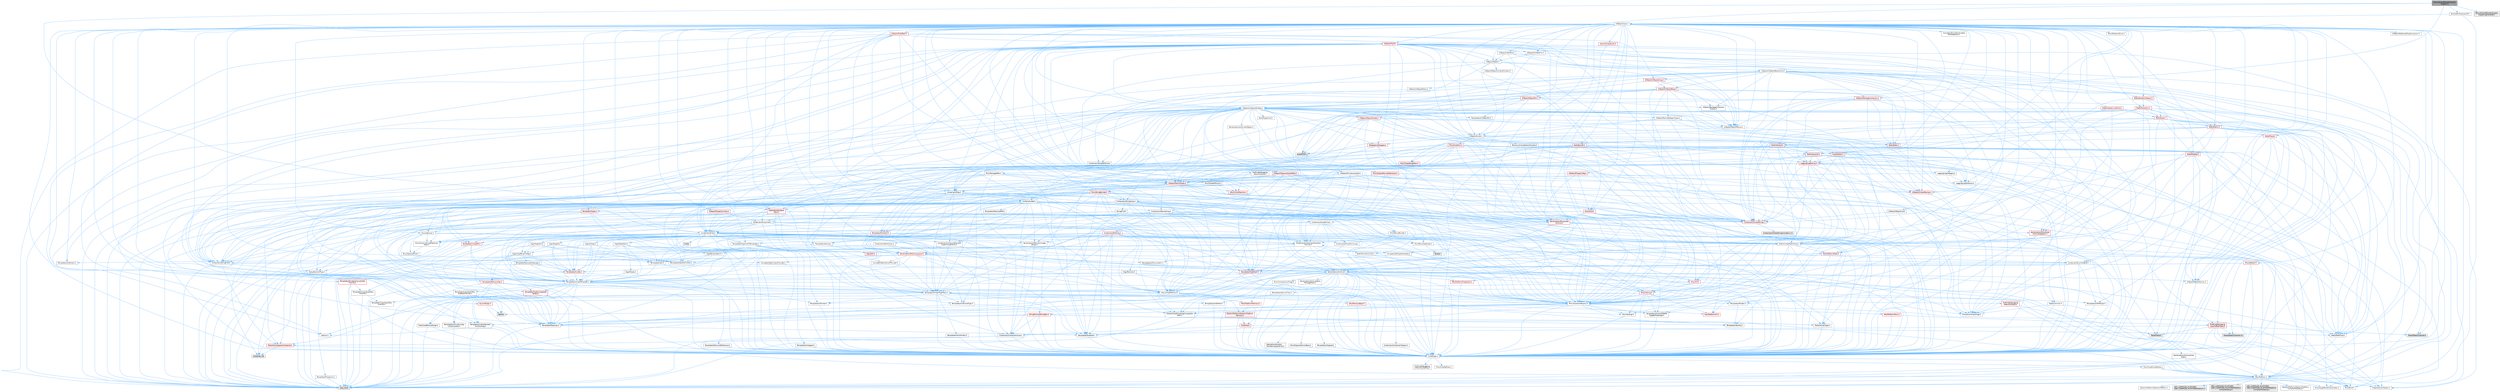 digraph "IMovieSceneBlenderSystemSupport.h"
{
 // INTERACTIVE_SVG=YES
 // LATEX_PDF_SIZE
  bgcolor="transparent";
  edge [fontname=Helvetica,fontsize=10,labelfontname=Helvetica,labelfontsize=10];
  node [fontname=Helvetica,fontsize=10,shape=box,height=0.2,width=0.4];
  Node1 [id="Node000001",label="IMovieSceneBlenderSystem\lSupport.h",height=0.2,width=0.4,color="gray40", fillcolor="grey60", style="filled", fontcolor="black",tooltip=" "];
  Node1 -> Node2 [id="edge1_Node000001_Node000002",color="steelblue1",style="solid",tooltip=" "];
  Node2 [id="Node000002",label="UObject/Interface.h",height=0.2,width=0.4,color="grey40", fillcolor="white", style="filled",URL="$d7/d91/Interface_8h.html",tooltip=" "];
  Node2 -> Node3 [id="edge2_Node000002_Node000003",color="steelblue1",style="solid",tooltip=" "];
  Node3 [id="Node000003",label="HAL/Platform.h",height=0.2,width=0.4,color="grey40", fillcolor="white", style="filled",URL="$d9/dd0/Platform_8h.html",tooltip=" "];
  Node3 -> Node4 [id="edge3_Node000003_Node000004",color="steelblue1",style="solid",tooltip=" "];
  Node4 [id="Node000004",label="Misc/Build.h",height=0.2,width=0.4,color="grey40", fillcolor="white", style="filled",URL="$d3/dbb/Build_8h.html",tooltip=" "];
  Node3 -> Node5 [id="edge4_Node000003_Node000005",color="steelblue1",style="solid",tooltip=" "];
  Node5 [id="Node000005",label="Misc/LargeWorldCoordinates.h",height=0.2,width=0.4,color="grey40", fillcolor="white", style="filled",URL="$d2/dcb/LargeWorldCoordinates_8h.html",tooltip=" "];
  Node3 -> Node6 [id="edge5_Node000003_Node000006",color="steelblue1",style="solid",tooltip=" "];
  Node6 [id="Node000006",label="type_traits",height=0.2,width=0.4,color="grey60", fillcolor="#E0E0E0", style="filled",tooltip=" "];
  Node3 -> Node7 [id="edge6_Node000003_Node000007",color="steelblue1",style="solid",tooltip=" "];
  Node7 [id="Node000007",label="PreprocessorHelpers.h",height=0.2,width=0.4,color="grey40", fillcolor="white", style="filled",URL="$db/ddb/PreprocessorHelpers_8h.html",tooltip=" "];
  Node3 -> Node8 [id="edge7_Node000003_Node000008",color="steelblue1",style="solid",tooltip=" "];
  Node8 [id="Node000008",label="UBT_COMPILED_PLATFORM\l/UBT_COMPILED_PLATFORMPlatform\lCompilerPreSetup.h",height=0.2,width=0.4,color="grey60", fillcolor="#E0E0E0", style="filled",tooltip=" "];
  Node3 -> Node9 [id="edge8_Node000003_Node000009",color="steelblue1",style="solid",tooltip=" "];
  Node9 [id="Node000009",label="GenericPlatform/GenericPlatform\lCompilerPreSetup.h",height=0.2,width=0.4,color="grey40", fillcolor="white", style="filled",URL="$d9/dc8/GenericPlatformCompilerPreSetup_8h.html",tooltip=" "];
  Node3 -> Node10 [id="edge9_Node000003_Node000010",color="steelblue1",style="solid",tooltip=" "];
  Node10 [id="Node000010",label="GenericPlatform/GenericPlatform.h",height=0.2,width=0.4,color="grey40", fillcolor="white", style="filled",URL="$d6/d84/GenericPlatform_8h.html",tooltip=" "];
  Node3 -> Node11 [id="edge10_Node000003_Node000011",color="steelblue1",style="solid",tooltip=" "];
  Node11 [id="Node000011",label="UBT_COMPILED_PLATFORM\l/UBT_COMPILED_PLATFORMPlatform.h",height=0.2,width=0.4,color="grey60", fillcolor="#E0E0E0", style="filled",tooltip=" "];
  Node3 -> Node12 [id="edge11_Node000003_Node000012",color="steelblue1",style="solid",tooltip=" "];
  Node12 [id="Node000012",label="UBT_COMPILED_PLATFORM\l/UBT_COMPILED_PLATFORMPlatform\lCompilerSetup.h",height=0.2,width=0.4,color="grey60", fillcolor="#E0E0E0", style="filled",tooltip=" "];
  Node2 -> Node13 [id="edge12_Node000002_Node000013",color="steelblue1",style="solid",tooltip=" "];
  Node13 [id="Node000013",label="UObject/Object.h",height=0.2,width=0.4,color="grey40", fillcolor="white", style="filled",URL="$db/dbf/Object_8h.html",tooltip=" "];
  Node13 -> Node14 [id="edge13_Node000013_Node000014",color="steelblue1",style="solid",tooltip=" "];
  Node14 [id="Node000014",label="UObject/Script.h",height=0.2,width=0.4,color="grey40", fillcolor="white", style="filled",URL="$de/dc6/Script_8h.html",tooltip=" "];
  Node14 -> Node15 [id="edge14_Node000014_Node000015",color="steelblue1",style="solid",tooltip=" "];
  Node15 [id="Node000015",label="Delegates/Delegate.h",height=0.2,width=0.4,color="red", fillcolor="#FFF0F0", style="filled",URL="$d4/d80/Delegate_8h.html",tooltip=" "];
  Node15 -> Node16 [id="edge15_Node000015_Node000016",color="steelblue1",style="solid",tooltip=" "];
  Node16 [id="Node000016",label="CoreTypes.h",height=0.2,width=0.4,color="grey40", fillcolor="white", style="filled",URL="$dc/dec/CoreTypes_8h.html",tooltip=" "];
  Node16 -> Node3 [id="edge16_Node000016_Node000003",color="steelblue1",style="solid",tooltip=" "];
  Node16 -> Node17 [id="edge17_Node000016_Node000017",color="steelblue1",style="solid",tooltip=" "];
  Node17 [id="Node000017",label="ProfilingDebugging\l/UMemoryDefines.h",height=0.2,width=0.4,color="grey40", fillcolor="white", style="filled",URL="$d2/da2/UMemoryDefines_8h.html",tooltip=" "];
  Node16 -> Node18 [id="edge18_Node000016_Node000018",color="steelblue1",style="solid",tooltip=" "];
  Node18 [id="Node000018",label="Misc/CoreMiscDefines.h",height=0.2,width=0.4,color="grey40", fillcolor="white", style="filled",URL="$da/d38/CoreMiscDefines_8h.html",tooltip=" "];
  Node18 -> Node3 [id="edge19_Node000018_Node000003",color="steelblue1",style="solid",tooltip=" "];
  Node18 -> Node7 [id="edge20_Node000018_Node000007",color="steelblue1",style="solid",tooltip=" "];
  Node16 -> Node19 [id="edge21_Node000016_Node000019",color="steelblue1",style="solid",tooltip=" "];
  Node19 [id="Node000019",label="Misc/CoreDefines.h",height=0.2,width=0.4,color="grey40", fillcolor="white", style="filled",URL="$d3/dd2/CoreDefines_8h.html",tooltip=" "];
  Node15 -> Node20 [id="edge22_Node000015_Node000020",color="steelblue1",style="solid",tooltip=" "];
  Node20 [id="Node000020",label="Misc/AssertionMacros.h",height=0.2,width=0.4,color="grey40", fillcolor="white", style="filled",URL="$d0/dfa/AssertionMacros_8h.html",tooltip=" "];
  Node20 -> Node16 [id="edge23_Node000020_Node000016",color="steelblue1",style="solid",tooltip=" "];
  Node20 -> Node3 [id="edge24_Node000020_Node000003",color="steelblue1",style="solid",tooltip=" "];
  Node20 -> Node21 [id="edge25_Node000020_Node000021",color="steelblue1",style="solid",tooltip=" "];
  Node21 [id="Node000021",label="HAL/PlatformMisc.h",height=0.2,width=0.4,color="red", fillcolor="#FFF0F0", style="filled",URL="$d0/df5/PlatformMisc_8h.html",tooltip=" "];
  Node21 -> Node16 [id="edge26_Node000021_Node000016",color="steelblue1",style="solid",tooltip=" "];
  Node21 -> Node49 [id="edge27_Node000021_Node000049",color="steelblue1",style="solid",tooltip=" "];
  Node49 [id="Node000049",label="ProfilingDebugging\l/CpuProfilerTrace.h",height=0.2,width=0.4,color="red", fillcolor="#FFF0F0", style="filled",URL="$da/dcb/CpuProfilerTrace_8h.html",tooltip=" "];
  Node49 -> Node16 [id="edge28_Node000049_Node000016",color="steelblue1",style="solid",tooltip=" "];
  Node49 -> Node29 [id="edge29_Node000049_Node000029",color="steelblue1",style="solid",tooltip=" "];
  Node29 [id="Node000029",label="Containers/ContainersFwd.h",height=0.2,width=0.4,color="grey40", fillcolor="white", style="filled",URL="$d4/d0a/ContainersFwd_8h.html",tooltip=" "];
  Node29 -> Node3 [id="edge30_Node000029_Node000003",color="steelblue1",style="solid",tooltip=" "];
  Node29 -> Node16 [id="edge31_Node000029_Node000016",color="steelblue1",style="solid",tooltip=" "];
  Node29 -> Node26 [id="edge32_Node000029_Node000026",color="steelblue1",style="solid",tooltip=" "];
  Node26 [id="Node000026",label="Traits/IsContiguousContainer.h",height=0.2,width=0.4,color="red", fillcolor="#FFF0F0", style="filled",URL="$d5/d3c/IsContiguousContainer_8h.html",tooltip=" "];
  Node26 -> Node16 [id="edge33_Node000026_Node000016",color="steelblue1",style="solid",tooltip=" "];
  Node26 -> Node25 [id="edge34_Node000026_Node000025",color="steelblue1",style="solid",tooltip=" "];
  Node25 [id="Node000025",label="initializer_list",height=0.2,width=0.4,color="grey60", fillcolor="#E0E0E0", style="filled",tooltip=" "];
  Node49 -> Node7 [id="edge35_Node000049_Node000007",color="steelblue1",style="solid",tooltip=" "];
  Node49 -> Node4 [id="edge36_Node000049_Node000004",color="steelblue1",style="solid",tooltip=" "];
  Node49 -> Node54 [id="edge37_Node000049_Node000054",color="steelblue1",style="solid",tooltip=" "];
  Node54 [id="Node000054",label="Trace/Detail/Channel.h",height=0.2,width=0.4,color="grey60", fillcolor="#E0E0E0", style="filled",tooltip=" "];
  Node49 -> Node55 [id="edge38_Node000049_Node000055",color="steelblue1",style="solid",tooltip=" "];
  Node55 [id="Node000055",label="Trace/Detail/Channel.inl",height=0.2,width=0.4,color="grey60", fillcolor="#E0E0E0", style="filled",tooltip=" "];
  Node49 -> Node56 [id="edge39_Node000049_Node000056",color="steelblue1",style="solid",tooltip=" "];
  Node56 [id="Node000056",label="Trace/Trace.h",height=0.2,width=0.4,color="grey60", fillcolor="#E0E0E0", style="filled",tooltip=" "];
  Node20 -> Node7 [id="edge40_Node000020_Node000007",color="steelblue1",style="solid",tooltip=" "];
  Node20 -> Node57 [id="edge41_Node000020_Node000057",color="steelblue1",style="solid",tooltip=" "];
  Node57 [id="Node000057",label="Templates/EnableIf.h",height=0.2,width=0.4,color="grey40", fillcolor="white", style="filled",URL="$d7/d60/EnableIf_8h.html",tooltip=" "];
  Node57 -> Node16 [id="edge42_Node000057_Node000016",color="steelblue1",style="solid",tooltip=" "];
  Node20 -> Node58 [id="edge43_Node000020_Node000058",color="steelblue1",style="solid",tooltip=" "];
  Node58 [id="Node000058",label="Templates/IsArrayOrRefOf\lTypeByPredicate.h",height=0.2,width=0.4,color="grey40", fillcolor="white", style="filled",URL="$d6/da1/IsArrayOrRefOfTypeByPredicate_8h.html",tooltip=" "];
  Node58 -> Node16 [id="edge44_Node000058_Node000016",color="steelblue1",style="solid",tooltip=" "];
  Node20 -> Node59 [id="edge45_Node000020_Node000059",color="steelblue1",style="solid",tooltip=" "];
  Node59 [id="Node000059",label="Templates/IsValidVariadic\lFunctionArg.h",height=0.2,width=0.4,color="grey40", fillcolor="white", style="filled",URL="$d0/dc8/IsValidVariadicFunctionArg_8h.html",tooltip=" "];
  Node59 -> Node16 [id="edge46_Node000059_Node000016",color="steelblue1",style="solid",tooltip=" "];
  Node59 -> Node60 [id="edge47_Node000059_Node000060",color="steelblue1",style="solid",tooltip=" "];
  Node60 [id="Node000060",label="IsEnum.h",height=0.2,width=0.4,color="grey40", fillcolor="white", style="filled",URL="$d4/de5/IsEnum_8h.html",tooltip=" "];
  Node59 -> Node6 [id="edge48_Node000059_Node000006",color="steelblue1",style="solid",tooltip=" "];
  Node20 -> Node61 [id="edge49_Node000020_Node000061",color="steelblue1",style="solid",tooltip=" "];
  Node61 [id="Node000061",label="Traits/IsCharEncodingCompatible\lWith.h",height=0.2,width=0.4,color="grey40", fillcolor="white", style="filled",URL="$df/dd1/IsCharEncodingCompatibleWith_8h.html",tooltip=" "];
  Node61 -> Node6 [id="edge50_Node000061_Node000006",color="steelblue1",style="solid",tooltip=" "];
  Node61 -> Node62 [id="edge51_Node000061_Node000062",color="steelblue1",style="solid",tooltip=" "];
  Node62 [id="Node000062",label="Traits/IsCharType.h",height=0.2,width=0.4,color="grey40", fillcolor="white", style="filled",URL="$db/d51/IsCharType_8h.html",tooltip=" "];
  Node62 -> Node16 [id="edge52_Node000062_Node000016",color="steelblue1",style="solid",tooltip=" "];
  Node20 -> Node63 [id="edge53_Node000020_Node000063",color="steelblue1",style="solid",tooltip=" "];
  Node63 [id="Node000063",label="Misc/VarArgs.h",height=0.2,width=0.4,color="grey40", fillcolor="white", style="filled",URL="$d5/d6f/VarArgs_8h.html",tooltip=" "];
  Node63 -> Node16 [id="edge54_Node000063_Node000016",color="steelblue1",style="solid",tooltip=" "];
  Node20 -> Node64 [id="edge55_Node000020_Node000064",color="steelblue1",style="solid",tooltip=" "];
  Node64 [id="Node000064",label="String/FormatStringSan.h",height=0.2,width=0.4,color="red", fillcolor="#FFF0F0", style="filled",URL="$d3/d8b/FormatStringSan_8h.html",tooltip=" "];
  Node64 -> Node6 [id="edge56_Node000064_Node000006",color="steelblue1",style="solid",tooltip=" "];
  Node64 -> Node16 [id="edge57_Node000064_Node000016",color="steelblue1",style="solid",tooltip=" "];
  Node64 -> Node65 [id="edge58_Node000064_Node000065",color="steelblue1",style="solid",tooltip=" "];
  Node65 [id="Node000065",label="Templates/Requires.h",height=0.2,width=0.4,color="grey40", fillcolor="white", style="filled",URL="$dc/d96/Requires_8h.html",tooltip=" "];
  Node65 -> Node57 [id="edge59_Node000065_Node000057",color="steelblue1",style="solid",tooltip=" "];
  Node65 -> Node6 [id="edge60_Node000065_Node000006",color="steelblue1",style="solid",tooltip=" "];
  Node64 -> Node66 [id="edge61_Node000064_Node000066",color="steelblue1",style="solid",tooltip=" "];
  Node66 [id="Node000066",label="Templates/Identity.h",height=0.2,width=0.4,color="grey40", fillcolor="white", style="filled",URL="$d0/dd5/Identity_8h.html",tooltip=" "];
  Node64 -> Node59 [id="edge62_Node000064_Node000059",color="steelblue1",style="solid",tooltip=" "];
  Node64 -> Node62 [id="edge63_Node000064_Node000062",color="steelblue1",style="solid",tooltip=" "];
  Node64 -> Node29 [id="edge64_Node000064_Node000029",color="steelblue1",style="solid",tooltip=" "];
  Node20 -> Node70 [id="edge65_Node000020_Node000070",color="steelblue1",style="solid",tooltip=" "];
  Node70 [id="Node000070",label="atomic",height=0.2,width=0.4,color="grey60", fillcolor="#E0E0E0", style="filled",tooltip=" "];
  Node15 -> Node71 [id="edge66_Node000015_Node000071",color="steelblue1",style="solid",tooltip=" "];
  Node71 [id="Node000071",label="UObject/NameTypes.h",height=0.2,width=0.4,color="red", fillcolor="#FFF0F0", style="filled",URL="$d6/d35/NameTypes_8h.html",tooltip=" "];
  Node71 -> Node16 [id="edge67_Node000071_Node000016",color="steelblue1",style="solid",tooltip=" "];
  Node71 -> Node20 [id="edge68_Node000071_Node000020",color="steelblue1",style="solid",tooltip=" "];
  Node71 -> Node72 [id="edge69_Node000071_Node000072",color="steelblue1",style="solid",tooltip=" "];
  Node72 [id="Node000072",label="HAL/UnrealMemory.h",height=0.2,width=0.4,color="grey40", fillcolor="white", style="filled",URL="$d9/d96/UnrealMemory_8h.html",tooltip=" "];
  Node72 -> Node16 [id="edge70_Node000072_Node000016",color="steelblue1",style="solid",tooltip=" "];
  Node72 -> Node73 [id="edge71_Node000072_Node000073",color="steelblue1",style="solid",tooltip=" "];
  Node73 [id="Node000073",label="GenericPlatform/GenericPlatform\lMemory.h",height=0.2,width=0.4,color="red", fillcolor="#FFF0F0", style="filled",URL="$dd/d22/GenericPlatformMemory_8h.html",tooltip=" "];
  Node73 -> Node28 [id="edge72_Node000073_Node000028",color="steelblue1",style="solid",tooltip=" "];
  Node28 [id="Node000028",label="CoreFwd.h",height=0.2,width=0.4,color="red", fillcolor="#FFF0F0", style="filled",URL="$d1/d1e/CoreFwd_8h.html",tooltip=" "];
  Node28 -> Node16 [id="edge73_Node000028_Node000016",color="steelblue1",style="solid",tooltip=" "];
  Node28 -> Node29 [id="edge74_Node000028_Node000029",color="steelblue1",style="solid",tooltip=" "];
  Node28 -> Node30 [id="edge75_Node000028_Node000030",color="steelblue1",style="solid",tooltip=" "];
  Node30 [id="Node000030",label="Math/MathFwd.h",height=0.2,width=0.4,color="grey40", fillcolor="white", style="filled",URL="$d2/d10/MathFwd_8h.html",tooltip=" "];
  Node30 -> Node3 [id="edge76_Node000030_Node000003",color="steelblue1",style="solid",tooltip=" "];
  Node73 -> Node16 [id="edge77_Node000073_Node000016",color="steelblue1",style="solid",tooltip=" "];
  Node72 -> Node76 [id="edge78_Node000072_Node000076",color="steelblue1",style="solid",tooltip=" "];
  Node76 [id="Node000076",label="HAL/MemoryBase.h",height=0.2,width=0.4,color="red", fillcolor="#FFF0F0", style="filled",URL="$d6/d9f/MemoryBase_8h.html",tooltip=" "];
  Node76 -> Node16 [id="edge79_Node000076_Node000016",color="steelblue1",style="solid",tooltip=" "];
  Node76 -> Node33 [id="edge80_Node000076_Node000033",color="steelblue1",style="solid",tooltip=" "];
  Node33 [id="Node000033",label="HAL/PlatformCrt.h",height=0.2,width=0.4,color="red", fillcolor="#FFF0F0", style="filled",URL="$d8/d75/PlatformCrt_8h.html",tooltip=" "];
  Node72 -> Node89 [id="edge81_Node000072_Node000089",color="steelblue1",style="solid",tooltip=" "];
  Node89 [id="Node000089",label="HAL/PlatformMemory.h",height=0.2,width=0.4,color="red", fillcolor="#FFF0F0", style="filled",URL="$de/d68/PlatformMemory_8h.html",tooltip=" "];
  Node89 -> Node16 [id="edge82_Node000089_Node000016",color="steelblue1",style="solid",tooltip=" "];
  Node89 -> Node73 [id="edge83_Node000089_Node000073",color="steelblue1",style="solid",tooltip=" "];
  Node72 -> Node91 [id="edge84_Node000072_Node000091",color="steelblue1",style="solid",tooltip=" "];
  Node91 [id="Node000091",label="ProfilingDebugging\l/MemoryTrace.h",height=0.2,width=0.4,color="red", fillcolor="#FFF0F0", style="filled",URL="$da/dd7/MemoryTrace_8h.html",tooltip=" "];
  Node91 -> Node3 [id="edge85_Node000091_Node000003",color="steelblue1",style="solid",tooltip=" "];
  Node91 -> Node45 [id="edge86_Node000091_Node000045",color="steelblue1",style="solid",tooltip=" "];
  Node45 [id="Node000045",label="Misc/EnumClassFlags.h",height=0.2,width=0.4,color="grey40", fillcolor="white", style="filled",URL="$d8/de7/EnumClassFlags_8h.html",tooltip=" "];
  Node91 -> Node56 [id="edge87_Node000091_Node000056",color="steelblue1",style="solid",tooltip=" "];
  Node72 -> Node92 [id="edge88_Node000072_Node000092",color="steelblue1",style="solid",tooltip=" "];
  Node92 [id="Node000092",label="Templates/IsPointer.h",height=0.2,width=0.4,color="grey40", fillcolor="white", style="filled",URL="$d7/d05/IsPointer_8h.html",tooltip=" "];
  Node92 -> Node16 [id="edge89_Node000092_Node000016",color="steelblue1",style="solid",tooltip=" "];
  Node71 -> Node93 [id="edge90_Node000071_Node000093",color="steelblue1",style="solid",tooltip=" "];
  Node93 [id="Node000093",label="Templates/UnrealTypeTraits.h",height=0.2,width=0.4,color="grey40", fillcolor="white", style="filled",URL="$d2/d2d/UnrealTypeTraits_8h.html",tooltip=" "];
  Node93 -> Node16 [id="edge91_Node000093_Node000016",color="steelblue1",style="solid",tooltip=" "];
  Node93 -> Node92 [id="edge92_Node000093_Node000092",color="steelblue1",style="solid",tooltip=" "];
  Node93 -> Node20 [id="edge93_Node000093_Node000020",color="steelblue1",style="solid",tooltip=" "];
  Node93 -> Node85 [id="edge94_Node000093_Node000085",color="steelblue1",style="solid",tooltip=" "];
  Node85 [id="Node000085",label="Templates/AndOrNot.h",height=0.2,width=0.4,color="grey40", fillcolor="white", style="filled",URL="$db/d0a/AndOrNot_8h.html",tooltip=" "];
  Node85 -> Node16 [id="edge95_Node000085_Node000016",color="steelblue1",style="solid",tooltip=" "];
  Node93 -> Node57 [id="edge96_Node000093_Node000057",color="steelblue1",style="solid",tooltip=" "];
  Node93 -> Node94 [id="edge97_Node000093_Node000094",color="steelblue1",style="solid",tooltip=" "];
  Node94 [id="Node000094",label="Templates/IsArithmetic.h",height=0.2,width=0.4,color="grey40", fillcolor="white", style="filled",URL="$d2/d5d/IsArithmetic_8h.html",tooltip=" "];
  Node94 -> Node16 [id="edge98_Node000094_Node000016",color="steelblue1",style="solid",tooltip=" "];
  Node93 -> Node60 [id="edge99_Node000093_Node000060",color="steelblue1",style="solid",tooltip=" "];
  Node93 -> Node95 [id="edge100_Node000093_Node000095",color="steelblue1",style="solid",tooltip=" "];
  Node95 [id="Node000095",label="Templates/Models.h",height=0.2,width=0.4,color="grey40", fillcolor="white", style="filled",URL="$d3/d0c/Models_8h.html",tooltip=" "];
  Node95 -> Node66 [id="edge101_Node000095_Node000066",color="steelblue1",style="solid",tooltip=" "];
  Node93 -> Node96 [id="edge102_Node000093_Node000096",color="steelblue1",style="solid",tooltip=" "];
  Node96 [id="Node000096",label="Templates/IsPODType.h",height=0.2,width=0.4,color="grey40", fillcolor="white", style="filled",URL="$d7/db1/IsPODType_8h.html",tooltip=" "];
  Node96 -> Node16 [id="edge103_Node000096_Node000016",color="steelblue1",style="solid",tooltip=" "];
  Node93 -> Node97 [id="edge104_Node000093_Node000097",color="steelblue1",style="solid",tooltip=" "];
  Node97 [id="Node000097",label="Templates/IsUECoreType.h",height=0.2,width=0.4,color="grey40", fillcolor="white", style="filled",URL="$d1/db8/IsUECoreType_8h.html",tooltip=" "];
  Node97 -> Node16 [id="edge105_Node000097_Node000016",color="steelblue1",style="solid",tooltip=" "];
  Node97 -> Node6 [id="edge106_Node000097_Node000006",color="steelblue1",style="solid",tooltip=" "];
  Node93 -> Node86 [id="edge107_Node000093_Node000086",color="steelblue1",style="solid",tooltip=" "];
  Node86 [id="Node000086",label="Templates/IsTriviallyCopy\lConstructible.h",height=0.2,width=0.4,color="grey40", fillcolor="white", style="filled",URL="$d3/d78/IsTriviallyCopyConstructible_8h.html",tooltip=" "];
  Node86 -> Node16 [id="edge108_Node000086_Node000016",color="steelblue1",style="solid",tooltip=" "];
  Node86 -> Node6 [id="edge109_Node000086_Node000006",color="steelblue1",style="solid",tooltip=" "];
  Node71 -> Node98 [id="edge110_Node000071_Node000098",color="steelblue1",style="solid",tooltip=" "];
  Node98 [id="Node000098",label="Templates/UnrealTemplate.h",height=0.2,width=0.4,color="grey40", fillcolor="white", style="filled",URL="$d4/d24/UnrealTemplate_8h.html",tooltip=" "];
  Node98 -> Node16 [id="edge111_Node000098_Node000016",color="steelblue1",style="solid",tooltip=" "];
  Node98 -> Node92 [id="edge112_Node000098_Node000092",color="steelblue1",style="solid",tooltip=" "];
  Node98 -> Node72 [id="edge113_Node000098_Node000072",color="steelblue1",style="solid",tooltip=" "];
  Node98 -> Node99 [id="edge114_Node000098_Node000099",color="steelblue1",style="solid",tooltip=" "];
  Node99 [id="Node000099",label="Templates/CopyQualifiers\lAndRefsFromTo.h",height=0.2,width=0.4,color="grey40", fillcolor="white", style="filled",URL="$d3/db3/CopyQualifiersAndRefsFromTo_8h.html",tooltip=" "];
  Node99 -> Node100 [id="edge115_Node000099_Node000100",color="steelblue1",style="solid",tooltip=" "];
  Node100 [id="Node000100",label="Templates/CopyQualifiers\lFromTo.h",height=0.2,width=0.4,color="grey40", fillcolor="white", style="filled",URL="$d5/db4/CopyQualifiersFromTo_8h.html",tooltip=" "];
  Node98 -> Node93 [id="edge116_Node000098_Node000093",color="steelblue1",style="solid",tooltip=" "];
  Node98 -> Node101 [id="edge117_Node000098_Node000101",color="steelblue1",style="solid",tooltip=" "];
  Node101 [id="Node000101",label="Templates/RemoveReference.h",height=0.2,width=0.4,color="grey40", fillcolor="white", style="filled",URL="$da/dbe/RemoveReference_8h.html",tooltip=" "];
  Node101 -> Node16 [id="edge118_Node000101_Node000016",color="steelblue1",style="solid",tooltip=" "];
  Node98 -> Node65 [id="edge119_Node000098_Node000065",color="steelblue1",style="solid",tooltip=" "];
  Node98 -> Node102 [id="edge120_Node000098_Node000102",color="steelblue1",style="solid",tooltip=" "];
  Node102 [id="Node000102",label="Templates/TypeCompatible\lBytes.h",height=0.2,width=0.4,color="red", fillcolor="#FFF0F0", style="filled",URL="$df/d0a/TypeCompatibleBytes_8h.html",tooltip=" "];
  Node102 -> Node16 [id="edge121_Node000102_Node000016",color="steelblue1",style="solid",tooltip=" "];
  Node102 -> Node6 [id="edge122_Node000102_Node000006",color="steelblue1",style="solid",tooltip=" "];
  Node98 -> Node66 [id="edge123_Node000098_Node000066",color="steelblue1",style="solid",tooltip=" "];
  Node98 -> Node26 [id="edge124_Node000098_Node000026",color="steelblue1",style="solid",tooltip=" "];
  Node98 -> Node103 [id="edge125_Node000098_Node000103",color="steelblue1",style="solid",tooltip=" "];
  Node103 [id="Node000103",label="Traits/UseBitwiseSwap.h",height=0.2,width=0.4,color="grey40", fillcolor="white", style="filled",URL="$db/df3/UseBitwiseSwap_8h.html",tooltip=" "];
  Node103 -> Node16 [id="edge126_Node000103_Node000016",color="steelblue1",style="solid",tooltip=" "];
  Node103 -> Node6 [id="edge127_Node000103_Node000006",color="steelblue1",style="solid",tooltip=" "];
  Node98 -> Node6 [id="edge128_Node000098_Node000006",color="steelblue1",style="solid",tooltip=" "];
  Node71 -> Node104 [id="edge129_Node000071_Node000104",color="steelblue1",style="solid",tooltip=" "];
  Node104 [id="Node000104",label="Containers/UnrealString.h",height=0.2,width=0.4,color="red", fillcolor="#FFF0F0", style="filled",URL="$d5/dba/UnrealString_8h.html",tooltip=" "];
  Node104 -> Node105 [id="edge130_Node000104_Node000105",color="steelblue1",style="solid",tooltip=" "];
  Node105 [id="Node000105",label="Containers/UnrealStringIncludes.h.inl",height=0.2,width=0.4,color="grey60", fillcolor="#E0E0E0", style="filled",tooltip=" "];
  Node71 -> Node108 [id="edge131_Node000071_Node000108",color="steelblue1",style="solid",tooltip=" "];
  Node108 [id="Node000108",label="HAL/CriticalSection.h",height=0.2,width=0.4,color="red", fillcolor="#FFF0F0", style="filled",URL="$d6/d90/CriticalSection_8h.html",tooltip=" "];
  Node71 -> Node23 [id="edge132_Node000071_Node000023",color="steelblue1",style="solid",tooltip=" "];
  Node23 [id="Node000023",label="Containers/StringFwd.h",height=0.2,width=0.4,color="grey40", fillcolor="white", style="filled",URL="$df/d37/StringFwd_8h.html",tooltip=" "];
  Node23 -> Node16 [id="edge133_Node000023_Node000016",color="steelblue1",style="solid",tooltip=" "];
  Node23 -> Node24 [id="edge134_Node000023_Node000024",color="steelblue1",style="solid",tooltip=" "];
  Node24 [id="Node000024",label="Traits/ElementType.h",height=0.2,width=0.4,color="grey40", fillcolor="white", style="filled",URL="$d5/d4f/ElementType_8h.html",tooltip=" "];
  Node24 -> Node3 [id="edge135_Node000024_Node000003",color="steelblue1",style="solid",tooltip=" "];
  Node24 -> Node25 [id="edge136_Node000024_Node000025",color="steelblue1",style="solid",tooltip=" "];
  Node24 -> Node6 [id="edge137_Node000024_Node000006",color="steelblue1",style="solid",tooltip=" "];
  Node23 -> Node26 [id="edge138_Node000023_Node000026",color="steelblue1",style="solid",tooltip=" "];
  Node71 -> Node176 [id="edge139_Node000071_Node000176",color="steelblue1",style="solid",tooltip=" "];
  Node176 [id="Node000176",label="UObject/UnrealNames.h",height=0.2,width=0.4,color="red", fillcolor="#FFF0F0", style="filled",URL="$d8/db1/UnrealNames_8h.html",tooltip=" "];
  Node176 -> Node16 [id="edge140_Node000176_Node000016",color="steelblue1",style="solid",tooltip=" "];
  Node71 -> Node142 [id="edge141_Node000071_Node000142",color="steelblue1",style="solid",tooltip=" "];
  Node142 [id="Node000142",label="Serialization/MemoryLayout.h",height=0.2,width=0.4,color="red", fillcolor="#FFF0F0", style="filled",URL="$d7/d66/MemoryLayout_8h.html",tooltip=" "];
  Node142 -> Node143 [id="edge142_Node000142_Node000143",color="steelblue1",style="solid",tooltip=" "];
  Node143 [id="Node000143",label="Concepts/StaticClassProvider.h",height=0.2,width=0.4,color="grey40", fillcolor="white", style="filled",URL="$dd/d83/StaticClassProvider_8h.html",tooltip=" "];
  Node142 -> Node144 [id="edge143_Node000142_Node000144",color="steelblue1",style="solid",tooltip=" "];
  Node144 [id="Node000144",label="Concepts/StaticStructProvider.h",height=0.2,width=0.4,color="grey40", fillcolor="white", style="filled",URL="$d5/d77/StaticStructProvider_8h.html",tooltip=" "];
  Node142 -> Node145 [id="edge144_Node000142_Node000145",color="steelblue1",style="solid",tooltip=" "];
  Node145 [id="Node000145",label="Containers/EnumAsByte.h",height=0.2,width=0.4,color="grey40", fillcolor="white", style="filled",URL="$d6/d9a/EnumAsByte_8h.html",tooltip=" "];
  Node145 -> Node16 [id="edge145_Node000145_Node000016",color="steelblue1",style="solid",tooltip=" "];
  Node145 -> Node96 [id="edge146_Node000145_Node000096",color="steelblue1",style="solid",tooltip=" "];
  Node145 -> Node146 [id="edge147_Node000145_Node000146",color="steelblue1",style="solid",tooltip=" "];
  Node146 [id="Node000146",label="Templates/TypeHash.h",height=0.2,width=0.4,color="red", fillcolor="#FFF0F0", style="filled",URL="$d1/d62/TypeHash_8h.html",tooltip=" "];
  Node146 -> Node16 [id="edge148_Node000146_Node000016",color="steelblue1",style="solid",tooltip=" "];
  Node146 -> Node65 [id="edge149_Node000146_Node000065",color="steelblue1",style="solid",tooltip=" "];
  Node146 -> Node147 [id="edge150_Node000146_Node000147",color="steelblue1",style="solid",tooltip=" "];
  Node147 [id="Node000147",label="Misc/Crc.h",height=0.2,width=0.4,color="red", fillcolor="#FFF0F0", style="filled",URL="$d4/dd2/Crc_8h.html",tooltip=" "];
  Node147 -> Node16 [id="edge151_Node000147_Node000016",color="steelblue1",style="solid",tooltip=" "];
  Node147 -> Node20 [id="edge152_Node000147_Node000020",color="steelblue1",style="solid",tooltip=" "];
  Node147 -> Node148 [id="edge153_Node000147_Node000148",color="steelblue1",style="solid",tooltip=" "];
  Node148 [id="Node000148",label="Misc/CString.h",height=0.2,width=0.4,color="red", fillcolor="#FFF0F0", style="filled",URL="$d2/d49/CString_8h.html",tooltip=" "];
  Node148 -> Node16 [id="edge154_Node000148_Node000016",color="steelblue1",style="solid",tooltip=" "];
  Node148 -> Node33 [id="edge155_Node000148_Node000033",color="steelblue1",style="solid",tooltip=" "];
  Node148 -> Node20 [id="edge156_Node000148_Node000020",color="steelblue1",style="solid",tooltip=" "];
  Node148 -> Node63 [id="edge157_Node000148_Node000063",color="steelblue1",style="solid",tooltip=" "];
  Node148 -> Node58 [id="edge158_Node000148_Node000058",color="steelblue1",style="solid",tooltip=" "];
  Node148 -> Node59 [id="edge159_Node000148_Node000059",color="steelblue1",style="solid",tooltip=" "];
  Node148 -> Node61 [id="edge160_Node000148_Node000061",color="steelblue1",style="solid",tooltip=" "];
  Node147 -> Node93 [id="edge161_Node000147_Node000093",color="steelblue1",style="solid",tooltip=" "];
  Node147 -> Node62 [id="edge162_Node000147_Node000062",color="steelblue1",style="solid",tooltip=" "];
  Node146 -> Node6 [id="edge163_Node000146_Node000006",color="steelblue1",style="solid",tooltip=" "];
  Node142 -> Node23 [id="edge164_Node000142_Node000023",color="steelblue1",style="solid",tooltip=" "];
  Node142 -> Node72 [id="edge165_Node000142_Node000072",color="steelblue1",style="solid",tooltip=" "];
  Node142 -> Node57 [id="edge166_Node000142_Node000057",color="steelblue1",style="solid",tooltip=" "];
  Node142 -> Node154 [id="edge167_Node000142_Node000154",color="steelblue1",style="solid",tooltip=" "];
  Node154 [id="Node000154",label="Templates/IsAbstract.h",height=0.2,width=0.4,color="grey40", fillcolor="white", style="filled",URL="$d8/db7/IsAbstract_8h.html",tooltip=" "];
  Node142 -> Node122 [id="edge168_Node000142_Node000122",color="steelblue1",style="solid",tooltip=" "];
  Node122 [id="Node000122",label="Templates/IsPolymorphic.h",height=0.2,width=0.4,color="grey40", fillcolor="white", style="filled",URL="$dc/d20/IsPolymorphic_8h.html",tooltip=" "];
  Node142 -> Node95 [id="edge169_Node000142_Node000095",color="steelblue1",style="solid",tooltip=" "];
  Node142 -> Node98 [id="edge170_Node000142_Node000098",color="steelblue1",style="solid",tooltip=" "];
  Node71 -> Node125 [id="edge171_Node000071_Node000125",color="steelblue1",style="solid",tooltip=" "];
  Node125 [id="Node000125",label="Misc/IntrusiveUnsetOptional\lState.h",height=0.2,width=0.4,color="grey40", fillcolor="white", style="filled",URL="$d2/d0a/IntrusiveUnsetOptionalState_8h.html",tooltip=" "];
  Node125 -> Node126 [id="edge172_Node000125_Node000126",color="steelblue1",style="solid",tooltip=" "];
  Node126 [id="Node000126",label="Misc/OptionalFwd.h",height=0.2,width=0.4,color="grey40", fillcolor="white", style="filled",URL="$dc/d50/OptionalFwd_8h.html",tooltip=" "];
  Node71 -> Node178 [id="edge173_Node000071_Node000178",color="steelblue1",style="solid",tooltip=" "];
  Node178 [id="Node000178",label="Misc/StringBuilder.h",height=0.2,width=0.4,color="red", fillcolor="#FFF0F0", style="filled",URL="$d4/d52/StringBuilder_8h.html",tooltip=" "];
  Node178 -> Node23 [id="edge174_Node000178_Node000023",color="steelblue1",style="solid",tooltip=" "];
  Node178 -> Node179 [id="edge175_Node000178_Node000179",color="steelblue1",style="solid",tooltip=" "];
  Node179 [id="Node000179",label="Containers/StringView.h",height=0.2,width=0.4,color="grey40", fillcolor="white", style="filled",URL="$dd/dea/StringView_8h.html",tooltip=" "];
  Node179 -> Node16 [id="edge176_Node000179_Node000016",color="steelblue1",style="solid",tooltip=" "];
  Node179 -> Node23 [id="edge177_Node000179_Node000023",color="steelblue1",style="solid",tooltip=" "];
  Node179 -> Node72 [id="edge178_Node000179_Node000072",color="steelblue1",style="solid",tooltip=" "];
  Node179 -> Node43 [id="edge179_Node000179_Node000043",color="steelblue1",style="solid",tooltip=" "];
  Node43 [id="Node000043",label="Math/NumericLimits.h",height=0.2,width=0.4,color="grey40", fillcolor="white", style="filled",URL="$df/d1b/NumericLimits_8h.html",tooltip=" "];
  Node43 -> Node16 [id="edge180_Node000043_Node000016",color="steelblue1",style="solid",tooltip=" "];
  Node179 -> Node173 [id="edge181_Node000179_Node000173",color="steelblue1",style="solid",tooltip=" "];
  Node173 [id="Node000173",label="Math/UnrealMathUtility.h",height=0.2,width=0.4,color="grey40", fillcolor="white", style="filled",URL="$db/db8/UnrealMathUtility_8h.html",tooltip=" "];
  Node173 -> Node16 [id="edge182_Node000173_Node000016",color="steelblue1",style="solid",tooltip=" "];
  Node173 -> Node20 [id="edge183_Node000173_Node000020",color="steelblue1",style="solid",tooltip=" "];
  Node173 -> Node114 [id="edge184_Node000173_Node000114",color="steelblue1",style="solid",tooltip=" "];
  Node114 [id="Node000114",label="HAL/PlatformMath.h",height=0.2,width=0.4,color="red", fillcolor="#FFF0F0", style="filled",URL="$dc/d53/PlatformMath_8h.html",tooltip=" "];
  Node114 -> Node16 [id="edge185_Node000114_Node000016",color="steelblue1",style="solid",tooltip=" "];
  Node173 -> Node30 [id="edge186_Node000173_Node000030",color="steelblue1",style="solid",tooltip=" "];
  Node173 -> Node66 [id="edge187_Node000173_Node000066",color="steelblue1",style="solid",tooltip=" "];
  Node173 -> Node65 [id="edge188_Node000173_Node000065",color="steelblue1",style="solid",tooltip=" "];
  Node179 -> Node147 [id="edge189_Node000179_Node000147",color="steelblue1",style="solid",tooltip=" "];
  Node179 -> Node148 [id="edge190_Node000179_Node000148",color="steelblue1",style="solid",tooltip=" "];
  Node179 -> Node127 [id="edge191_Node000179_Node000127",color="steelblue1",style="solid",tooltip=" "];
  Node127 [id="Node000127",label="Misc/ReverseIterate.h",height=0.2,width=0.4,color="grey40", fillcolor="white", style="filled",URL="$db/de3/ReverseIterate_8h.html",tooltip=" "];
  Node127 -> Node3 [id="edge192_Node000127_Node000003",color="steelblue1",style="solid",tooltip=" "];
  Node127 -> Node128 [id="edge193_Node000127_Node000128",color="steelblue1",style="solid",tooltip=" "];
  Node128 [id="Node000128",label="iterator",height=0.2,width=0.4,color="grey60", fillcolor="#E0E0E0", style="filled",tooltip=" "];
  Node179 -> Node180 [id="edge194_Node000179_Node000180",color="steelblue1",style="solid",tooltip=" "];
  Node180 [id="Node000180",label="String/Find.h",height=0.2,width=0.4,color="grey40", fillcolor="white", style="filled",URL="$d7/dda/String_2Find_8h.html",tooltip=" "];
  Node180 -> Node181 [id="edge195_Node000180_Node000181",color="steelblue1",style="solid",tooltip=" "];
  Node181 [id="Node000181",label="Containers/ArrayView.h",height=0.2,width=0.4,color="grey40", fillcolor="white", style="filled",URL="$d7/df4/ArrayView_8h.html",tooltip=" "];
  Node181 -> Node16 [id="edge196_Node000181_Node000016",color="steelblue1",style="solid",tooltip=" "];
  Node181 -> Node29 [id="edge197_Node000181_Node000029",color="steelblue1",style="solid",tooltip=" "];
  Node181 -> Node20 [id="edge198_Node000181_Node000020",color="steelblue1",style="solid",tooltip=" "];
  Node181 -> Node127 [id="edge199_Node000181_Node000127",color="steelblue1",style="solid",tooltip=" "];
  Node181 -> Node125 [id="edge200_Node000181_Node000125",color="steelblue1",style="solid",tooltip=" "];
  Node181 -> Node157 [id="edge201_Node000181_Node000157",color="steelblue1",style="solid",tooltip=" "];
  Node157 [id="Node000157",label="Templates/Invoke.h",height=0.2,width=0.4,color="red", fillcolor="#FFF0F0", style="filled",URL="$d7/deb/Invoke_8h.html",tooltip=" "];
  Node157 -> Node16 [id="edge202_Node000157_Node000016",color="steelblue1",style="solid",tooltip=" "];
  Node157 -> Node98 [id="edge203_Node000157_Node000098",color="steelblue1",style="solid",tooltip=" "];
  Node157 -> Node6 [id="edge204_Node000157_Node000006",color="steelblue1",style="solid",tooltip=" "];
  Node181 -> Node93 [id="edge205_Node000181_Node000093",color="steelblue1",style="solid",tooltip=" "];
  Node181 -> Node24 [id="edge206_Node000181_Node000024",color="steelblue1",style="solid",tooltip=" "];
  Node181 -> Node124 [id="edge207_Node000181_Node000124",color="steelblue1",style="solid",tooltip=" "];
  Node124 [id="Node000124",label="Containers/Array.h",height=0.2,width=0.4,color="grey40", fillcolor="white", style="filled",URL="$df/dd0/Array_8h.html",tooltip=" "];
  Node124 -> Node16 [id="edge208_Node000124_Node000016",color="steelblue1",style="solid",tooltip=" "];
  Node124 -> Node20 [id="edge209_Node000124_Node000020",color="steelblue1",style="solid",tooltip=" "];
  Node124 -> Node125 [id="edge210_Node000124_Node000125",color="steelblue1",style="solid",tooltip=" "];
  Node124 -> Node127 [id="edge211_Node000124_Node000127",color="steelblue1",style="solid",tooltip=" "];
  Node124 -> Node72 [id="edge212_Node000124_Node000072",color="steelblue1",style="solid",tooltip=" "];
  Node124 -> Node93 [id="edge213_Node000124_Node000093",color="steelblue1",style="solid",tooltip=" "];
  Node124 -> Node98 [id="edge214_Node000124_Node000098",color="steelblue1",style="solid",tooltip=" "];
  Node124 -> Node129 [id="edge215_Node000124_Node000129",color="steelblue1",style="solid",tooltip=" "];
  Node129 [id="Node000129",label="Containers/AllowShrinking.h",height=0.2,width=0.4,color="grey40", fillcolor="white", style="filled",URL="$d7/d1a/AllowShrinking_8h.html",tooltip=" "];
  Node129 -> Node16 [id="edge216_Node000129_Node000016",color="steelblue1",style="solid",tooltip=" "];
  Node124 -> Node112 [id="edge217_Node000124_Node000112",color="steelblue1",style="solid",tooltip=" "];
  Node112 [id="Node000112",label="Containers/ContainerAllocation\lPolicies.h",height=0.2,width=0.4,color="grey40", fillcolor="white", style="filled",URL="$d7/dff/ContainerAllocationPolicies_8h.html",tooltip=" "];
  Node112 -> Node16 [id="edge218_Node000112_Node000016",color="steelblue1",style="solid",tooltip=" "];
  Node112 -> Node113 [id="edge219_Node000112_Node000113",color="steelblue1",style="solid",tooltip=" "];
  Node113 [id="Node000113",label="Containers/ContainerHelpers.h",height=0.2,width=0.4,color="grey40", fillcolor="white", style="filled",URL="$d7/d33/ContainerHelpers_8h.html",tooltip=" "];
  Node113 -> Node16 [id="edge220_Node000113_Node000016",color="steelblue1",style="solid",tooltip=" "];
  Node112 -> Node112 [id="edge221_Node000112_Node000112",color="steelblue1",style="solid",tooltip=" "];
  Node112 -> Node114 [id="edge222_Node000112_Node000114",color="steelblue1",style="solid",tooltip=" "];
  Node112 -> Node72 [id="edge223_Node000112_Node000072",color="steelblue1",style="solid",tooltip=" "];
  Node112 -> Node43 [id="edge224_Node000112_Node000043",color="steelblue1",style="solid",tooltip=" "];
  Node112 -> Node20 [id="edge225_Node000112_Node000020",color="steelblue1",style="solid",tooltip=" "];
  Node112 -> Node122 [id="edge226_Node000112_Node000122",color="steelblue1",style="solid",tooltip=" "];
  Node112 -> Node123 [id="edge227_Node000112_Node000123",color="steelblue1",style="solid",tooltip=" "];
  Node123 [id="Node000123",label="Templates/MemoryOps.h",height=0.2,width=0.4,color="red", fillcolor="#FFF0F0", style="filled",URL="$db/dea/MemoryOps_8h.html",tooltip=" "];
  Node123 -> Node16 [id="edge228_Node000123_Node000016",color="steelblue1",style="solid",tooltip=" "];
  Node123 -> Node72 [id="edge229_Node000123_Node000072",color="steelblue1",style="solid",tooltip=" "];
  Node123 -> Node86 [id="edge230_Node000123_Node000086",color="steelblue1",style="solid",tooltip=" "];
  Node123 -> Node65 [id="edge231_Node000123_Node000065",color="steelblue1",style="solid",tooltip=" "];
  Node123 -> Node93 [id="edge232_Node000123_Node000093",color="steelblue1",style="solid",tooltip=" "];
  Node123 -> Node103 [id="edge233_Node000123_Node000103",color="steelblue1",style="solid",tooltip=" "];
  Node123 -> Node6 [id="edge234_Node000123_Node000006",color="steelblue1",style="solid",tooltip=" "];
  Node112 -> Node102 [id="edge235_Node000112_Node000102",color="steelblue1",style="solid",tooltip=" "];
  Node112 -> Node6 [id="edge236_Node000112_Node000006",color="steelblue1",style="solid",tooltip=" "];
  Node124 -> Node130 [id="edge237_Node000124_Node000130",color="steelblue1",style="solid",tooltip=" "];
  Node130 [id="Node000130",label="Containers/ContainerElement\lTypeCompatibility.h",height=0.2,width=0.4,color="grey40", fillcolor="white", style="filled",URL="$df/ddf/ContainerElementTypeCompatibility_8h.html",tooltip=" "];
  Node130 -> Node16 [id="edge238_Node000130_Node000016",color="steelblue1",style="solid",tooltip=" "];
  Node130 -> Node93 [id="edge239_Node000130_Node000093",color="steelblue1",style="solid",tooltip=" "];
  Node124 -> Node131 [id="edge240_Node000124_Node000131",color="steelblue1",style="solid",tooltip=" "];
  Node131 [id="Node000131",label="Serialization/Archive.h",height=0.2,width=0.4,color="grey40", fillcolor="white", style="filled",URL="$d7/d3b/Archive_8h.html",tooltip=" "];
  Node131 -> Node28 [id="edge241_Node000131_Node000028",color="steelblue1",style="solid",tooltip=" "];
  Node131 -> Node16 [id="edge242_Node000131_Node000016",color="steelblue1",style="solid",tooltip=" "];
  Node131 -> Node132 [id="edge243_Node000131_Node000132",color="steelblue1",style="solid",tooltip=" "];
  Node132 [id="Node000132",label="HAL/PlatformProperties.h",height=0.2,width=0.4,color="red", fillcolor="#FFF0F0", style="filled",URL="$d9/db0/PlatformProperties_8h.html",tooltip=" "];
  Node132 -> Node16 [id="edge244_Node000132_Node000016",color="steelblue1",style="solid",tooltip=" "];
  Node131 -> Node135 [id="edge245_Node000131_Node000135",color="steelblue1",style="solid",tooltip=" "];
  Node135 [id="Node000135",label="Internationalization\l/TextNamespaceFwd.h",height=0.2,width=0.4,color="grey40", fillcolor="white", style="filled",URL="$d8/d97/TextNamespaceFwd_8h.html",tooltip=" "];
  Node135 -> Node16 [id="edge246_Node000135_Node000016",color="steelblue1",style="solid",tooltip=" "];
  Node131 -> Node30 [id="edge247_Node000131_Node000030",color="steelblue1",style="solid",tooltip=" "];
  Node131 -> Node20 [id="edge248_Node000131_Node000020",color="steelblue1",style="solid",tooltip=" "];
  Node131 -> Node4 [id="edge249_Node000131_Node000004",color="steelblue1",style="solid",tooltip=" "];
  Node131 -> Node44 [id="edge250_Node000131_Node000044",color="steelblue1",style="solid",tooltip=" "];
  Node44 [id="Node000044",label="Misc/CompressionFlags.h",height=0.2,width=0.4,color="grey40", fillcolor="white", style="filled",URL="$d9/d76/CompressionFlags_8h.html",tooltip=" "];
  Node131 -> Node136 [id="edge251_Node000131_Node000136",color="steelblue1",style="solid",tooltip=" "];
  Node136 [id="Node000136",label="Misc/EngineVersionBase.h",height=0.2,width=0.4,color="grey40", fillcolor="white", style="filled",URL="$d5/d2b/EngineVersionBase_8h.html",tooltip=" "];
  Node136 -> Node16 [id="edge252_Node000136_Node000016",color="steelblue1",style="solid",tooltip=" "];
  Node131 -> Node63 [id="edge253_Node000131_Node000063",color="steelblue1",style="solid",tooltip=" "];
  Node131 -> Node137 [id="edge254_Node000131_Node000137",color="steelblue1",style="solid",tooltip=" "];
  Node137 [id="Node000137",label="Serialization/ArchiveCook\lData.h",height=0.2,width=0.4,color="grey40", fillcolor="white", style="filled",URL="$dc/db6/ArchiveCookData_8h.html",tooltip=" "];
  Node137 -> Node3 [id="edge255_Node000137_Node000003",color="steelblue1",style="solid",tooltip=" "];
  Node131 -> Node138 [id="edge256_Node000131_Node000138",color="steelblue1",style="solid",tooltip=" "];
  Node138 [id="Node000138",label="Serialization/ArchiveSave\lPackageData.h",height=0.2,width=0.4,color="grey40", fillcolor="white", style="filled",URL="$d1/d37/ArchiveSavePackageData_8h.html",tooltip=" "];
  Node131 -> Node57 [id="edge257_Node000131_Node000057",color="steelblue1",style="solid",tooltip=" "];
  Node131 -> Node58 [id="edge258_Node000131_Node000058",color="steelblue1",style="solid",tooltip=" "];
  Node131 -> Node139 [id="edge259_Node000131_Node000139",color="steelblue1",style="solid",tooltip=" "];
  Node139 [id="Node000139",label="Templates/IsEnumClass.h",height=0.2,width=0.4,color="grey40", fillcolor="white", style="filled",URL="$d7/d15/IsEnumClass_8h.html",tooltip=" "];
  Node139 -> Node16 [id="edge260_Node000139_Node000016",color="steelblue1",style="solid",tooltip=" "];
  Node139 -> Node85 [id="edge261_Node000139_Node000085",color="steelblue1",style="solid",tooltip=" "];
  Node131 -> Node119 [id="edge262_Node000131_Node000119",color="steelblue1",style="solid",tooltip=" "];
  Node119 [id="Node000119",label="Templates/IsSigned.h",height=0.2,width=0.4,color="grey40", fillcolor="white", style="filled",URL="$d8/dd8/IsSigned_8h.html",tooltip=" "];
  Node119 -> Node16 [id="edge263_Node000119_Node000016",color="steelblue1",style="solid",tooltip=" "];
  Node131 -> Node59 [id="edge264_Node000131_Node000059",color="steelblue1",style="solid",tooltip=" "];
  Node131 -> Node98 [id="edge265_Node000131_Node000098",color="steelblue1",style="solid",tooltip=" "];
  Node131 -> Node61 [id="edge266_Node000131_Node000061",color="steelblue1",style="solid",tooltip=" "];
  Node131 -> Node140 [id="edge267_Node000131_Node000140",color="steelblue1",style="solid",tooltip=" "];
  Node140 [id="Node000140",label="UObject/ObjectVersion.h",height=0.2,width=0.4,color="grey40", fillcolor="white", style="filled",URL="$da/d63/ObjectVersion_8h.html",tooltip=" "];
  Node140 -> Node16 [id="edge268_Node000140_Node000016",color="steelblue1",style="solid",tooltip=" "];
  Node124 -> Node141 [id="edge269_Node000124_Node000141",color="steelblue1",style="solid",tooltip=" "];
  Node141 [id="Node000141",label="Serialization/MemoryImage\lWriter.h",height=0.2,width=0.4,color="grey40", fillcolor="white", style="filled",URL="$d0/d08/MemoryImageWriter_8h.html",tooltip=" "];
  Node141 -> Node16 [id="edge270_Node000141_Node000016",color="steelblue1",style="solid",tooltip=" "];
  Node141 -> Node142 [id="edge271_Node000141_Node000142",color="steelblue1",style="solid",tooltip=" "];
  Node124 -> Node155 [id="edge272_Node000124_Node000155",color="steelblue1",style="solid",tooltip=" "];
  Node155 [id="Node000155",label="Algo/Heapify.h",height=0.2,width=0.4,color="grey40", fillcolor="white", style="filled",URL="$d0/d2a/Heapify_8h.html",tooltip=" "];
  Node155 -> Node156 [id="edge273_Node000155_Node000156",color="steelblue1",style="solid",tooltip=" "];
  Node156 [id="Node000156",label="Algo/Impl/BinaryHeap.h",height=0.2,width=0.4,color="grey40", fillcolor="white", style="filled",URL="$d7/da3/Algo_2Impl_2BinaryHeap_8h.html",tooltip=" "];
  Node156 -> Node157 [id="edge274_Node000156_Node000157",color="steelblue1",style="solid",tooltip=" "];
  Node156 -> Node159 [id="edge275_Node000156_Node000159",color="steelblue1",style="solid",tooltip=" "];
  Node159 [id="Node000159",label="Templates/Projection.h",height=0.2,width=0.4,color="grey40", fillcolor="white", style="filled",URL="$d7/df0/Projection_8h.html",tooltip=" "];
  Node159 -> Node6 [id="edge276_Node000159_Node000006",color="steelblue1",style="solid",tooltip=" "];
  Node156 -> Node160 [id="edge277_Node000156_Node000160",color="steelblue1",style="solid",tooltip=" "];
  Node160 [id="Node000160",label="Templates/ReversePredicate.h",height=0.2,width=0.4,color="grey40", fillcolor="white", style="filled",URL="$d8/d28/ReversePredicate_8h.html",tooltip=" "];
  Node160 -> Node157 [id="edge278_Node000160_Node000157",color="steelblue1",style="solid",tooltip=" "];
  Node160 -> Node98 [id="edge279_Node000160_Node000098",color="steelblue1",style="solid",tooltip=" "];
  Node156 -> Node6 [id="edge280_Node000156_Node000006",color="steelblue1",style="solid",tooltip=" "];
  Node155 -> Node161 [id="edge281_Node000155_Node000161",color="steelblue1",style="solid",tooltip=" "];
  Node161 [id="Node000161",label="Templates/IdentityFunctor.h",height=0.2,width=0.4,color="grey40", fillcolor="white", style="filled",URL="$d7/d2e/IdentityFunctor_8h.html",tooltip=" "];
  Node161 -> Node3 [id="edge282_Node000161_Node000003",color="steelblue1",style="solid",tooltip=" "];
  Node155 -> Node157 [id="edge283_Node000155_Node000157",color="steelblue1",style="solid",tooltip=" "];
  Node155 -> Node162 [id="edge284_Node000155_Node000162",color="steelblue1",style="solid",tooltip=" "];
  Node162 [id="Node000162",label="Templates/Less.h",height=0.2,width=0.4,color="grey40", fillcolor="white", style="filled",URL="$de/dc8/Less_8h.html",tooltip=" "];
  Node162 -> Node16 [id="edge285_Node000162_Node000016",color="steelblue1",style="solid",tooltip=" "];
  Node162 -> Node98 [id="edge286_Node000162_Node000098",color="steelblue1",style="solid",tooltip=" "];
  Node155 -> Node98 [id="edge287_Node000155_Node000098",color="steelblue1",style="solid",tooltip=" "];
  Node124 -> Node163 [id="edge288_Node000124_Node000163",color="steelblue1",style="solid",tooltip=" "];
  Node163 [id="Node000163",label="Algo/HeapSort.h",height=0.2,width=0.4,color="grey40", fillcolor="white", style="filled",URL="$d3/d92/HeapSort_8h.html",tooltip=" "];
  Node163 -> Node156 [id="edge289_Node000163_Node000156",color="steelblue1",style="solid",tooltip=" "];
  Node163 -> Node161 [id="edge290_Node000163_Node000161",color="steelblue1",style="solid",tooltip=" "];
  Node163 -> Node162 [id="edge291_Node000163_Node000162",color="steelblue1",style="solid",tooltip=" "];
  Node163 -> Node98 [id="edge292_Node000163_Node000098",color="steelblue1",style="solid",tooltip=" "];
  Node124 -> Node164 [id="edge293_Node000124_Node000164",color="steelblue1",style="solid",tooltip=" "];
  Node164 [id="Node000164",label="Algo/IsHeap.h",height=0.2,width=0.4,color="grey40", fillcolor="white", style="filled",URL="$de/d32/IsHeap_8h.html",tooltip=" "];
  Node164 -> Node156 [id="edge294_Node000164_Node000156",color="steelblue1",style="solid",tooltip=" "];
  Node164 -> Node161 [id="edge295_Node000164_Node000161",color="steelblue1",style="solid",tooltip=" "];
  Node164 -> Node157 [id="edge296_Node000164_Node000157",color="steelblue1",style="solid",tooltip=" "];
  Node164 -> Node162 [id="edge297_Node000164_Node000162",color="steelblue1",style="solid",tooltip=" "];
  Node164 -> Node98 [id="edge298_Node000164_Node000098",color="steelblue1",style="solid",tooltip=" "];
  Node124 -> Node156 [id="edge299_Node000124_Node000156",color="steelblue1",style="solid",tooltip=" "];
  Node124 -> Node165 [id="edge300_Node000124_Node000165",color="steelblue1",style="solid",tooltip=" "];
  Node165 [id="Node000165",label="Algo/StableSort.h",height=0.2,width=0.4,color="grey40", fillcolor="white", style="filled",URL="$d7/d3c/StableSort_8h.html",tooltip=" "];
  Node165 -> Node166 [id="edge301_Node000165_Node000166",color="steelblue1",style="solid",tooltip=" "];
  Node166 [id="Node000166",label="Algo/BinarySearch.h",height=0.2,width=0.4,color="grey40", fillcolor="white", style="filled",URL="$db/db4/BinarySearch_8h.html",tooltip=" "];
  Node166 -> Node161 [id="edge302_Node000166_Node000161",color="steelblue1",style="solid",tooltip=" "];
  Node166 -> Node157 [id="edge303_Node000166_Node000157",color="steelblue1",style="solid",tooltip=" "];
  Node166 -> Node162 [id="edge304_Node000166_Node000162",color="steelblue1",style="solid",tooltip=" "];
  Node165 -> Node167 [id="edge305_Node000165_Node000167",color="steelblue1",style="solid",tooltip=" "];
  Node167 [id="Node000167",label="Algo/Rotate.h",height=0.2,width=0.4,color="grey40", fillcolor="white", style="filled",URL="$dd/da7/Rotate_8h.html",tooltip=" "];
  Node167 -> Node98 [id="edge306_Node000167_Node000098",color="steelblue1",style="solid",tooltip=" "];
  Node165 -> Node161 [id="edge307_Node000165_Node000161",color="steelblue1",style="solid",tooltip=" "];
  Node165 -> Node157 [id="edge308_Node000165_Node000157",color="steelblue1",style="solid",tooltip=" "];
  Node165 -> Node162 [id="edge309_Node000165_Node000162",color="steelblue1",style="solid",tooltip=" "];
  Node165 -> Node98 [id="edge310_Node000165_Node000098",color="steelblue1",style="solid",tooltip=" "];
  Node124 -> Node168 [id="edge311_Node000124_Node000168",color="steelblue1",style="solid",tooltip=" "];
  Node168 [id="Node000168",label="Concepts/GetTypeHashable.h",height=0.2,width=0.4,color="grey40", fillcolor="white", style="filled",URL="$d3/da2/GetTypeHashable_8h.html",tooltip=" "];
  Node168 -> Node16 [id="edge312_Node000168_Node000016",color="steelblue1",style="solid",tooltip=" "];
  Node168 -> Node146 [id="edge313_Node000168_Node000146",color="steelblue1",style="solid",tooltip=" "];
  Node124 -> Node161 [id="edge314_Node000124_Node000161",color="steelblue1",style="solid",tooltip=" "];
  Node124 -> Node157 [id="edge315_Node000124_Node000157",color="steelblue1",style="solid",tooltip=" "];
  Node124 -> Node162 [id="edge316_Node000124_Node000162",color="steelblue1",style="solid",tooltip=" "];
  Node124 -> Node169 [id="edge317_Node000124_Node000169",color="steelblue1",style="solid",tooltip=" "];
  Node169 [id="Node000169",label="Templates/LosesQualifiers\lFromTo.h",height=0.2,width=0.4,color="grey40", fillcolor="white", style="filled",URL="$d2/db3/LosesQualifiersFromTo_8h.html",tooltip=" "];
  Node169 -> Node100 [id="edge318_Node000169_Node000100",color="steelblue1",style="solid",tooltip=" "];
  Node169 -> Node6 [id="edge319_Node000169_Node000006",color="steelblue1",style="solid",tooltip=" "];
  Node124 -> Node65 [id="edge320_Node000124_Node000065",color="steelblue1",style="solid",tooltip=" "];
  Node124 -> Node170 [id="edge321_Node000124_Node000170",color="steelblue1",style="solid",tooltip=" "];
  Node170 [id="Node000170",label="Templates/Sorting.h",height=0.2,width=0.4,color="grey40", fillcolor="white", style="filled",URL="$d3/d9e/Sorting_8h.html",tooltip=" "];
  Node170 -> Node16 [id="edge322_Node000170_Node000016",color="steelblue1",style="solid",tooltip=" "];
  Node170 -> Node166 [id="edge323_Node000170_Node000166",color="steelblue1",style="solid",tooltip=" "];
  Node170 -> Node171 [id="edge324_Node000170_Node000171",color="steelblue1",style="solid",tooltip=" "];
  Node171 [id="Node000171",label="Algo/Sort.h",height=0.2,width=0.4,color="red", fillcolor="#FFF0F0", style="filled",URL="$d1/d87/Sort_8h.html",tooltip=" "];
  Node170 -> Node114 [id="edge325_Node000170_Node000114",color="steelblue1",style="solid",tooltip=" "];
  Node170 -> Node162 [id="edge326_Node000170_Node000162",color="steelblue1",style="solid",tooltip=" "];
  Node124 -> Node174 [id="edge327_Node000124_Node000174",color="steelblue1",style="solid",tooltip=" "];
  Node174 [id="Node000174",label="Templates/AlignmentTemplates.h",height=0.2,width=0.4,color="grey40", fillcolor="white", style="filled",URL="$dd/d32/AlignmentTemplates_8h.html",tooltip=" "];
  Node174 -> Node16 [id="edge328_Node000174_Node000016",color="steelblue1",style="solid",tooltip=" "];
  Node174 -> Node83 [id="edge329_Node000174_Node000083",color="steelblue1",style="solid",tooltip=" "];
  Node83 [id="Node000083",label="Templates/IsIntegral.h",height=0.2,width=0.4,color="grey40", fillcolor="white", style="filled",URL="$da/d64/IsIntegral_8h.html",tooltip=" "];
  Node83 -> Node16 [id="edge330_Node000083_Node000016",color="steelblue1",style="solid",tooltip=" "];
  Node174 -> Node92 [id="edge331_Node000174_Node000092",color="steelblue1",style="solid",tooltip=" "];
  Node124 -> Node24 [id="edge332_Node000124_Node000024",color="steelblue1",style="solid",tooltip=" "];
  Node124 -> Node120 [id="edge333_Node000124_Node000120",color="steelblue1",style="solid",tooltip=" "];
  Node120 [id="Node000120",label="limits",height=0.2,width=0.4,color="grey60", fillcolor="#E0E0E0", style="filled",tooltip=" "];
  Node124 -> Node6 [id="edge334_Node000124_Node000006",color="steelblue1",style="solid",tooltip=" "];
  Node181 -> Node173 [id="edge335_Node000181_Node000173",color="steelblue1",style="solid",tooltip=" "];
  Node181 -> Node6 [id="edge336_Node000181_Node000006",color="steelblue1",style="solid",tooltip=" "];
  Node180 -> Node29 [id="edge337_Node000180_Node000029",color="steelblue1",style="solid",tooltip=" "];
  Node180 -> Node23 [id="edge338_Node000180_Node000023",color="steelblue1",style="solid",tooltip=" "];
  Node180 -> Node16 [id="edge339_Node000180_Node000016",color="steelblue1",style="solid",tooltip=" "];
  Node180 -> Node148 [id="edge340_Node000180_Node000148",color="steelblue1",style="solid",tooltip=" "];
  Node179 -> Node65 [id="edge341_Node000179_Node000065",color="steelblue1",style="solid",tooltip=" "];
  Node179 -> Node98 [id="edge342_Node000179_Node000098",color="steelblue1",style="solid",tooltip=" "];
  Node179 -> Node24 [id="edge343_Node000179_Node000024",color="steelblue1",style="solid",tooltip=" "];
  Node179 -> Node61 [id="edge344_Node000179_Node000061",color="steelblue1",style="solid",tooltip=" "];
  Node179 -> Node62 [id="edge345_Node000179_Node000062",color="steelblue1",style="solid",tooltip=" "];
  Node179 -> Node26 [id="edge346_Node000179_Node000026",color="steelblue1",style="solid",tooltip=" "];
  Node179 -> Node6 [id="edge347_Node000179_Node000006",color="steelblue1",style="solid",tooltip=" "];
  Node178 -> Node16 [id="edge348_Node000178_Node000016",color="steelblue1",style="solid",tooltip=" "];
  Node178 -> Node72 [id="edge349_Node000178_Node000072",color="steelblue1",style="solid",tooltip=" "];
  Node178 -> Node20 [id="edge350_Node000178_Node000020",color="steelblue1",style="solid",tooltip=" "];
  Node178 -> Node148 [id="edge351_Node000178_Node000148",color="steelblue1",style="solid",tooltip=" "];
  Node178 -> Node57 [id="edge352_Node000178_Node000057",color="steelblue1",style="solid",tooltip=" "];
  Node178 -> Node58 [id="edge353_Node000178_Node000058",color="steelblue1",style="solid",tooltip=" "];
  Node178 -> Node59 [id="edge354_Node000178_Node000059",color="steelblue1",style="solid",tooltip=" "];
  Node178 -> Node65 [id="edge355_Node000178_Node000065",color="steelblue1",style="solid",tooltip=" "];
  Node178 -> Node98 [id="edge356_Node000178_Node000098",color="steelblue1",style="solid",tooltip=" "];
  Node178 -> Node93 [id="edge357_Node000178_Node000093",color="steelblue1",style="solid",tooltip=" "];
  Node178 -> Node61 [id="edge358_Node000178_Node000061",color="steelblue1",style="solid",tooltip=" "];
  Node178 -> Node62 [id="edge359_Node000178_Node000062",color="steelblue1",style="solid",tooltip=" "];
  Node178 -> Node26 [id="edge360_Node000178_Node000026",color="steelblue1",style="solid",tooltip=" "];
  Node178 -> Node6 [id="edge361_Node000178_Node000006",color="steelblue1",style="solid",tooltip=" "];
  Node71 -> Node56 [id="edge362_Node000071_Node000056",color="steelblue1",style="solid",tooltip=" "];
  Node15 -> Node225 [id="edge363_Node000015_Node000225",color="steelblue1",style="solid",tooltip=" "];
  Node225 [id="Node000225",label="AutoRTFM.h",height=0.2,width=0.4,color="grey60", fillcolor="#E0E0E0", style="filled",tooltip=" "];
  Node14 -> Node245 [id="edge364_Node000014_Node000245",color="steelblue1",style="solid",tooltip=" "];
  Node245 [id="Node000245",label="HAL/ThreadSingleton.h",height=0.2,width=0.4,color="red", fillcolor="#FFF0F0", style="filled",URL="$d0/dd5/ThreadSingleton_8h.html",tooltip=" "];
  Node245 -> Node16 [id="edge365_Node000245_Node000016",color="steelblue1",style="solid",tooltip=" "];
  Node245 -> Node209 [id="edge366_Node000245_Node000209",color="steelblue1",style="solid",tooltip=" "];
  Node209 [id="Node000209",label="Templates/Function.h",height=0.2,width=0.4,color="red", fillcolor="#FFF0F0", style="filled",URL="$df/df5/Function_8h.html",tooltip=" "];
  Node209 -> Node16 [id="edge367_Node000209_Node000016",color="steelblue1",style="solid",tooltip=" "];
  Node209 -> Node20 [id="edge368_Node000209_Node000020",color="steelblue1",style="solid",tooltip=" "];
  Node209 -> Node125 [id="edge369_Node000209_Node000125",color="steelblue1",style="solid",tooltip=" "];
  Node209 -> Node72 [id="edge370_Node000209_Node000072",color="steelblue1",style="solid",tooltip=" "];
  Node209 -> Node93 [id="edge371_Node000209_Node000093",color="steelblue1",style="solid",tooltip=" "];
  Node209 -> Node157 [id="edge372_Node000209_Node000157",color="steelblue1",style="solid",tooltip=" "];
  Node209 -> Node98 [id="edge373_Node000209_Node000098",color="steelblue1",style="solid",tooltip=" "];
  Node209 -> Node65 [id="edge374_Node000209_Node000065",color="steelblue1",style="solid",tooltip=" "];
  Node209 -> Node173 [id="edge375_Node000209_Node000173",color="steelblue1",style="solid",tooltip=" "];
  Node209 -> Node6 [id="edge376_Node000209_Node000006",color="steelblue1",style="solid",tooltip=" "];
  Node14 -> Node247 [id="edge377_Node000014_Node000247",color="steelblue1",style="solid",tooltip=" "];
  Node247 [id="Node000247",label="Stats/Stats.h",height=0.2,width=0.4,color="red", fillcolor="#FFF0F0", style="filled",URL="$dc/d09/Stats_8h.html",tooltip=" "];
  Node247 -> Node215 [id="edge378_Node000247_Node000215",color="steelblue1",style="solid",tooltip=" "];
  Node215 [id="Node000215",label="CoreGlobals.h",height=0.2,width=0.4,color="red", fillcolor="#FFF0F0", style="filled",URL="$d5/d8c/CoreGlobals_8h.html",tooltip=" "];
  Node215 -> Node104 [id="edge379_Node000215_Node000104",color="steelblue1",style="solid",tooltip=" "];
  Node215 -> Node16 [id="edge380_Node000215_Node000016",color="steelblue1",style="solid",tooltip=" "];
  Node215 -> Node219 [id="edge381_Node000215_Node000219",color="steelblue1",style="solid",tooltip=" "];
  Node219 [id="Node000219",label="Logging/LogMacros.h",height=0.2,width=0.4,color="red", fillcolor="#FFF0F0", style="filled",URL="$d0/d16/LogMacros_8h.html",tooltip=" "];
  Node219 -> Node104 [id="edge382_Node000219_Node000104",color="steelblue1",style="solid",tooltip=" "];
  Node219 -> Node16 [id="edge383_Node000219_Node000016",color="steelblue1",style="solid",tooltip=" "];
  Node219 -> Node7 [id="edge384_Node000219_Node000007",color="steelblue1",style="solid",tooltip=" "];
  Node219 -> Node220 [id="edge385_Node000219_Node000220",color="steelblue1",style="solid",tooltip=" "];
  Node220 [id="Node000220",label="Logging/LogCategory.h",height=0.2,width=0.4,color="grey40", fillcolor="white", style="filled",URL="$d9/d36/LogCategory_8h.html",tooltip=" "];
  Node220 -> Node16 [id="edge386_Node000220_Node000016",color="steelblue1",style="solid",tooltip=" "];
  Node220 -> Node79 [id="edge387_Node000220_Node000079",color="steelblue1",style="solid",tooltip=" "];
  Node79 [id="Node000079",label="Logging/LogVerbosity.h",height=0.2,width=0.4,color="grey40", fillcolor="white", style="filled",URL="$d2/d8f/LogVerbosity_8h.html",tooltip=" "];
  Node79 -> Node16 [id="edge388_Node000079_Node000016",color="steelblue1",style="solid",tooltip=" "];
  Node220 -> Node71 [id="edge389_Node000220_Node000071",color="steelblue1",style="solid",tooltip=" "];
  Node219 -> Node79 [id="edge390_Node000219_Node000079",color="steelblue1",style="solid",tooltip=" "];
  Node219 -> Node20 [id="edge391_Node000219_Node000020",color="steelblue1",style="solid",tooltip=" "];
  Node219 -> Node4 [id="edge392_Node000219_Node000004",color="steelblue1",style="solid",tooltip=" "];
  Node219 -> Node63 [id="edge393_Node000219_Node000063",color="steelblue1",style="solid",tooltip=" "];
  Node219 -> Node64 [id="edge394_Node000219_Node000064",color="steelblue1",style="solid",tooltip=" "];
  Node219 -> Node57 [id="edge395_Node000219_Node000057",color="steelblue1",style="solid",tooltip=" "];
  Node219 -> Node58 [id="edge396_Node000219_Node000058",color="steelblue1",style="solid",tooltip=" "];
  Node219 -> Node59 [id="edge397_Node000219_Node000059",color="steelblue1",style="solid",tooltip=" "];
  Node219 -> Node61 [id="edge398_Node000219_Node000061",color="steelblue1",style="solid",tooltip=" "];
  Node219 -> Node6 [id="edge399_Node000219_Node000006",color="steelblue1",style="solid",tooltip=" "];
  Node215 -> Node4 [id="edge400_Node000215_Node000004",color="steelblue1",style="solid",tooltip=" "];
  Node215 -> Node45 [id="edge401_Node000215_Node000045",color="steelblue1",style="solid",tooltip=" "];
  Node215 -> Node49 [id="edge402_Node000215_Node000049",color="steelblue1",style="solid",tooltip=" "];
  Node215 -> Node71 [id="edge403_Node000215_Node000071",color="steelblue1",style="solid",tooltip=" "];
  Node215 -> Node70 [id="edge404_Node000215_Node000070",color="steelblue1",style="solid",tooltip=" "];
  Node247 -> Node16 [id="edge405_Node000247_Node000016",color="steelblue1",style="solid",tooltip=" "];
  Node247 -> Node248 [id="edge406_Node000247_Node000248",color="steelblue1",style="solid",tooltip=" "];
  Node248 [id="Node000248",label="StatsCommon.h",height=0.2,width=0.4,color="grey40", fillcolor="white", style="filled",URL="$df/d16/StatsCommon_8h.html",tooltip=" "];
  Node248 -> Node16 [id="edge407_Node000248_Node000016",color="steelblue1",style="solid",tooltip=" "];
  Node248 -> Node4 [id="edge408_Node000248_Node000004",color="steelblue1",style="solid",tooltip=" "];
  Node248 -> Node45 [id="edge409_Node000248_Node000045",color="steelblue1",style="solid",tooltip=" "];
  Node14 -> Node45 [id="edge410_Node000014_Node000045",color="steelblue1",style="solid",tooltip=" "];
  Node14 -> Node273 [id="edge411_Node000014_Node000273",color="steelblue1",style="solid",tooltip=" "];
  Node273 [id="Node000273",label="Misc/CoreMisc.h",height=0.2,width=0.4,color="red", fillcolor="#FFF0F0", style="filled",URL="$d8/d97/CoreMisc_8h.html",tooltip=" "];
  Node273 -> Node124 [id="edge412_Node000273_Node000124",color="steelblue1",style="solid",tooltip=" "];
  Node273 -> Node112 [id="edge413_Node000273_Node000112",color="steelblue1",style="solid",tooltip=" "];
  Node273 -> Node186 [id="edge414_Node000273_Node000186",color="steelblue1",style="solid",tooltip=" "];
  Node186 [id="Node000186",label="Containers/Map.h",height=0.2,width=0.4,color="grey40", fillcolor="white", style="filled",URL="$df/d79/Map_8h.html",tooltip=" "];
  Node186 -> Node16 [id="edge415_Node000186_Node000016",color="steelblue1",style="solid",tooltip=" "];
  Node186 -> Node187 [id="edge416_Node000186_Node000187",color="steelblue1",style="solid",tooltip=" "];
  Node187 [id="Node000187",label="Algo/Reverse.h",height=0.2,width=0.4,color="grey40", fillcolor="white", style="filled",URL="$d5/d93/Reverse_8h.html",tooltip=" "];
  Node187 -> Node16 [id="edge417_Node000187_Node000016",color="steelblue1",style="solid",tooltip=" "];
  Node187 -> Node98 [id="edge418_Node000187_Node000098",color="steelblue1",style="solid",tooltip=" "];
  Node186 -> Node130 [id="edge419_Node000186_Node000130",color="steelblue1",style="solid",tooltip=" "];
  Node186 -> Node188 [id="edge420_Node000186_Node000188",color="steelblue1",style="solid",tooltip=" "];
  Node188 [id="Node000188",label="Containers/Set.h",height=0.2,width=0.4,color="grey40", fillcolor="white", style="filled",URL="$d4/d45/Set_8h.html",tooltip=" "];
  Node188 -> Node112 [id="edge421_Node000188_Node000112",color="steelblue1",style="solid",tooltip=" "];
  Node188 -> Node130 [id="edge422_Node000188_Node000130",color="steelblue1",style="solid",tooltip=" "];
  Node188 -> Node189 [id="edge423_Node000188_Node000189",color="steelblue1",style="solid",tooltip=" "];
  Node189 [id="Node000189",label="Containers/SetUtilities.h",height=0.2,width=0.4,color="grey40", fillcolor="white", style="filled",URL="$dc/de5/SetUtilities_8h.html",tooltip=" "];
  Node189 -> Node16 [id="edge424_Node000189_Node000016",color="steelblue1",style="solid",tooltip=" "];
  Node189 -> Node142 [id="edge425_Node000189_Node000142",color="steelblue1",style="solid",tooltip=" "];
  Node189 -> Node123 [id="edge426_Node000189_Node000123",color="steelblue1",style="solid",tooltip=" "];
  Node189 -> Node93 [id="edge427_Node000189_Node000093",color="steelblue1",style="solid",tooltip=" "];
  Node188 -> Node190 [id="edge428_Node000188_Node000190",color="steelblue1",style="solid",tooltip=" "];
  Node190 [id="Node000190",label="Containers/SparseArray.h",height=0.2,width=0.4,color="grey40", fillcolor="white", style="filled",URL="$d5/dbf/SparseArray_8h.html",tooltip=" "];
  Node190 -> Node16 [id="edge429_Node000190_Node000016",color="steelblue1",style="solid",tooltip=" "];
  Node190 -> Node20 [id="edge430_Node000190_Node000020",color="steelblue1",style="solid",tooltip=" "];
  Node190 -> Node72 [id="edge431_Node000190_Node000072",color="steelblue1",style="solid",tooltip=" "];
  Node190 -> Node93 [id="edge432_Node000190_Node000093",color="steelblue1",style="solid",tooltip=" "];
  Node190 -> Node98 [id="edge433_Node000190_Node000098",color="steelblue1",style="solid",tooltip=" "];
  Node190 -> Node112 [id="edge434_Node000190_Node000112",color="steelblue1",style="solid",tooltip=" "];
  Node190 -> Node162 [id="edge435_Node000190_Node000162",color="steelblue1",style="solid",tooltip=" "];
  Node190 -> Node124 [id="edge436_Node000190_Node000124",color="steelblue1",style="solid",tooltip=" "];
  Node190 -> Node173 [id="edge437_Node000190_Node000173",color="steelblue1",style="solid",tooltip=" "];
  Node190 -> Node191 [id="edge438_Node000190_Node000191",color="steelblue1",style="solid",tooltip=" "];
  Node191 [id="Node000191",label="Containers/ScriptArray.h",height=0.2,width=0.4,color="grey40", fillcolor="white", style="filled",URL="$dc/daf/ScriptArray_8h.html",tooltip=" "];
  Node191 -> Node16 [id="edge439_Node000191_Node000016",color="steelblue1",style="solid",tooltip=" "];
  Node191 -> Node20 [id="edge440_Node000191_Node000020",color="steelblue1",style="solid",tooltip=" "];
  Node191 -> Node72 [id="edge441_Node000191_Node000072",color="steelblue1",style="solid",tooltip=" "];
  Node191 -> Node129 [id="edge442_Node000191_Node000129",color="steelblue1",style="solid",tooltip=" "];
  Node191 -> Node112 [id="edge443_Node000191_Node000112",color="steelblue1",style="solid",tooltip=" "];
  Node191 -> Node124 [id="edge444_Node000191_Node000124",color="steelblue1",style="solid",tooltip=" "];
  Node191 -> Node25 [id="edge445_Node000191_Node000025",color="steelblue1",style="solid",tooltip=" "];
  Node190 -> Node192 [id="edge446_Node000190_Node000192",color="steelblue1",style="solid",tooltip=" "];
  Node192 [id="Node000192",label="Containers/BitArray.h",height=0.2,width=0.4,color="red", fillcolor="#FFF0F0", style="filled",URL="$d1/de4/BitArray_8h.html",tooltip=" "];
  Node192 -> Node112 [id="edge447_Node000192_Node000112",color="steelblue1",style="solid",tooltip=" "];
  Node192 -> Node16 [id="edge448_Node000192_Node000016",color="steelblue1",style="solid",tooltip=" "];
  Node192 -> Node72 [id="edge449_Node000192_Node000072",color="steelblue1",style="solid",tooltip=" "];
  Node192 -> Node173 [id="edge450_Node000192_Node000173",color="steelblue1",style="solid",tooltip=" "];
  Node192 -> Node20 [id="edge451_Node000192_Node000020",color="steelblue1",style="solid",tooltip=" "];
  Node192 -> Node45 [id="edge452_Node000192_Node000045",color="steelblue1",style="solid",tooltip=" "];
  Node192 -> Node131 [id="edge453_Node000192_Node000131",color="steelblue1",style="solid",tooltip=" "];
  Node192 -> Node141 [id="edge454_Node000192_Node000141",color="steelblue1",style="solid",tooltip=" "];
  Node192 -> Node142 [id="edge455_Node000192_Node000142",color="steelblue1",style="solid",tooltip=" "];
  Node192 -> Node57 [id="edge456_Node000192_Node000057",color="steelblue1",style="solid",tooltip=" "];
  Node192 -> Node157 [id="edge457_Node000192_Node000157",color="steelblue1",style="solid",tooltip=" "];
  Node192 -> Node98 [id="edge458_Node000192_Node000098",color="steelblue1",style="solid",tooltip=" "];
  Node192 -> Node93 [id="edge459_Node000192_Node000093",color="steelblue1",style="solid",tooltip=" "];
  Node190 -> Node193 [id="edge460_Node000190_Node000193",color="steelblue1",style="solid",tooltip=" "];
  Node193 [id="Node000193",label="Serialization/Structured\lArchive.h",height=0.2,width=0.4,color="red", fillcolor="#FFF0F0", style="filled",URL="$d9/d1e/StructuredArchive_8h.html",tooltip=" "];
  Node193 -> Node124 [id="edge461_Node000193_Node000124",color="steelblue1",style="solid",tooltip=" "];
  Node193 -> Node112 [id="edge462_Node000193_Node000112",color="steelblue1",style="solid",tooltip=" "];
  Node193 -> Node16 [id="edge463_Node000193_Node000016",color="steelblue1",style="solid",tooltip=" "];
  Node193 -> Node4 [id="edge464_Node000193_Node000004",color="steelblue1",style="solid",tooltip=" "];
  Node193 -> Node131 [id="edge465_Node000193_Node000131",color="steelblue1",style="solid",tooltip=" "];
  Node193 -> Node197 [id="edge466_Node000193_Node000197",color="steelblue1",style="solid",tooltip=" "];
  Node197 [id="Node000197",label="Serialization/Structured\lArchiveAdapters.h",height=0.2,width=0.4,color="red", fillcolor="#FFF0F0", style="filled",URL="$d3/de1/StructuredArchiveAdapters_8h.html",tooltip=" "];
  Node197 -> Node16 [id="edge467_Node000197_Node000016",color="steelblue1",style="solid",tooltip=" "];
  Node197 -> Node95 [id="edge468_Node000197_Node000095",color="steelblue1",style="solid",tooltip=" "];
  Node190 -> Node141 [id="edge469_Node000190_Node000141",color="steelblue1",style="solid",tooltip=" "];
  Node190 -> Node104 [id="edge470_Node000190_Node000104",color="steelblue1",style="solid",tooltip=" "];
  Node190 -> Node125 [id="edge471_Node000190_Node000125",color="steelblue1",style="solid",tooltip=" "];
  Node188 -> Node29 [id="edge472_Node000188_Node000029",color="steelblue1",style="solid",tooltip=" "];
  Node188 -> Node173 [id="edge473_Node000188_Node000173",color="steelblue1",style="solid",tooltip=" "];
  Node188 -> Node20 [id="edge474_Node000188_Node000020",color="steelblue1",style="solid",tooltip=" "];
  Node188 -> Node208 [id="edge475_Node000188_Node000208",color="steelblue1",style="solid",tooltip=" "];
  Node208 [id="Node000208",label="Misc/StructBuilder.h",height=0.2,width=0.4,color="grey40", fillcolor="white", style="filled",URL="$d9/db3/StructBuilder_8h.html",tooltip=" "];
  Node208 -> Node16 [id="edge476_Node000208_Node000016",color="steelblue1",style="solid",tooltip=" "];
  Node208 -> Node173 [id="edge477_Node000208_Node000173",color="steelblue1",style="solid",tooltip=" "];
  Node208 -> Node174 [id="edge478_Node000208_Node000174",color="steelblue1",style="solid",tooltip=" "];
  Node188 -> Node141 [id="edge479_Node000188_Node000141",color="steelblue1",style="solid",tooltip=" "];
  Node188 -> Node193 [id="edge480_Node000188_Node000193",color="steelblue1",style="solid",tooltip=" "];
  Node188 -> Node209 [id="edge481_Node000188_Node000209",color="steelblue1",style="solid",tooltip=" "];
  Node188 -> Node211 [id="edge482_Node000188_Node000211",color="steelblue1",style="solid",tooltip=" "];
  Node211 [id="Node000211",label="Templates/RetainedRef.h",height=0.2,width=0.4,color="grey40", fillcolor="white", style="filled",URL="$d1/dac/RetainedRef_8h.html",tooltip=" "];
  Node188 -> Node170 [id="edge483_Node000188_Node000170",color="steelblue1",style="solid",tooltip=" "];
  Node188 -> Node146 [id="edge484_Node000188_Node000146",color="steelblue1",style="solid",tooltip=" "];
  Node188 -> Node98 [id="edge485_Node000188_Node000098",color="steelblue1",style="solid",tooltip=" "];
  Node188 -> Node25 [id="edge486_Node000188_Node000025",color="steelblue1",style="solid",tooltip=" "];
  Node188 -> Node6 [id="edge487_Node000188_Node000006",color="steelblue1",style="solid",tooltip=" "];
  Node186 -> Node104 [id="edge488_Node000186_Node000104",color="steelblue1",style="solid",tooltip=" "];
  Node186 -> Node20 [id="edge489_Node000186_Node000020",color="steelblue1",style="solid",tooltip=" "];
  Node186 -> Node208 [id="edge490_Node000186_Node000208",color="steelblue1",style="solid",tooltip=" "];
  Node186 -> Node209 [id="edge491_Node000186_Node000209",color="steelblue1",style="solid",tooltip=" "];
  Node186 -> Node170 [id="edge492_Node000186_Node000170",color="steelblue1",style="solid",tooltip=" "];
  Node186 -> Node212 [id="edge493_Node000186_Node000212",color="steelblue1",style="solid",tooltip=" "];
  Node212 [id="Node000212",label="Templates/Tuple.h",height=0.2,width=0.4,color="red", fillcolor="#FFF0F0", style="filled",URL="$d2/d4f/Tuple_8h.html",tooltip=" "];
  Node212 -> Node16 [id="edge494_Node000212_Node000016",color="steelblue1",style="solid",tooltip=" "];
  Node212 -> Node98 [id="edge495_Node000212_Node000098",color="steelblue1",style="solid",tooltip=" "];
  Node212 -> Node157 [id="edge496_Node000212_Node000157",color="steelblue1",style="solid",tooltip=" "];
  Node212 -> Node193 [id="edge497_Node000212_Node000193",color="steelblue1",style="solid",tooltip=" "];
  Node212 -> Node142 [id="edge498_Node000212_Node000142",color="steelblue1",style="solid",tooltip=" "];
  Node212 -> Node65 [id="edge499_Node000212_Node000065",color="steelblue1",style="solid",tooltip=" "];
  Node212 -> Node146 [id="edge500_Node000212_Node000146",color="steelblue1",style="solid",tooltip=" "];
  Node212 -> Node6 [id="edge501_Node000212_Node000006",color="steelblue1",style="solid",tooltip=" "];
  Node186 -> Node98 [id="edge502_Node000186_Node000098",color="steelblue1",style="solid",tooltip=" "];
  Node186 -> Node93 [id="edge503_Node000186_Node000093",color="steelblue1",style="solid",tooltip=" "];
  Node186 -> Node6 [id="edge504_Node000186_Node000006",color="steelblue1",style="solid",tooltip=" "];
  Node273 -> Node104 [id="edge505_Node000273_Node000104",color="steelblue1",style="solid",tooltip=" "];
  Node273 -> Node215 [id="edge506_Node000273_Node000215",color="steelblue1",style="solid",tooltip=" "];
  Node273 -> Node16 [id="edge507_Node000273_Node000016",color="steelblue1",style="solid",tooltip=" "];
  Node273 -> Node132 [id="edge508_Node000273_Node000132",color="steelblue1",style="solid",tooltip=" "];
  Node273 -> Node245 [id="edge509_Node000273_Node000245",color="steelblue1",style="solid",tooltip=" "];
  Node273 -> Node79 [id="edge510_Node000273_Node000079",color="steelblue1",style="solid",tooltip=" "];
  Node273 -> Node4 [id="edge511_Node000273_Node000004",color="steelblue1",style="solid",tooltip=" "];
  Node273 -> Node209 [id="edge512_Node000273_Node000209",color="steelblue1",style="solid",tooltip=" "];
  Node273 -> Node71 [id="edge513_Node000273_Node000071",color="steelblue1",style="solid",tooltip=" "];
  Node14 -> Node276 [id="edge514_Node000014_Node000276",color="steelblue1",style="solid",tooltip=" "];
  Node276 [id="Node000276",label="Memory/VirtualStackAllocator.h",height=0.2,width=0.4,color="grey40", fillcolor="white", style="filled",URL="$d0/d0c/VirtualStackAllocator_8h.html",tooltip=" "];
  Node276 -> Node3 [id="edge515_Node000276_Node000003",color="steelblue1",style="solid",tooltip=" "];
  Node276 -> Node33 [id="edge516_Node000276_Node000033",color="steelblue1",style="solid",tooltip=" "];
  Node276 -> Node89 [id="edge517_Node000276_Node000089",color="steelblue1",style="solid",tooltip=" "];
  Node276 -> Node20 [id="edge518_Node000276_Node000020",color="steelblue1",style="solid",tooltip=" "];
  Node276 -> Node225 [id="edge519_Node000276_Node000225",color="steelblue1",style="solid",tooltip=" "];
  Node13 -> Node277 [id="edge520_Node000013_Node000277",color="steelblue1",style="solid",tooltip=" "];
  Node277 [id="Node000277",label="UObject/ObjectMacros.h",height=0.2,width=0.4,color="grey40", fillcolor="white", style="filled",URL="$d8/d8d/ObjectMacros_8h.html",tooltip=" "];
  Node277 -> Node45 [id="edge521_Node000277_Node000045",color="steelblue1",style="solid",tooltip=" "];
  Node277 -> Node14 [id="edge522_Node000277_Node000014",color="steelblue1",style="solid",tooltip=" "];
  Node13 -> Node278 [id="edge523_Node000013_Node000278",color="steelblue1",style="solid",tooltip=" "];
  Node278 [id="Node000278",label="UObject/UObjectBaseUtility.h",height=0.2,width=0.4,color="grey40", fillcolor="white", style="filled",URL="$d2/df9/UObjectBaseUtility_8h.html",tooltip=" "];
  Node278 -> Node23 [id="edge524_Node000278_Node000023",color="steelblue1",style="solid",tooltip=" "];
  Node278 -> Node104 [id="edge525_Node000278_Node000104",color="steelblue1",style="solid",tooltip=" "];
  Node278 -> Node279 [id="edge526_Node000278_Node000279",color="steelblue1",style="solid",tooltip=" "];
  Node279 [id="Node000279",label="Containers/VersePathFwd.h",height=0.2,width=0.4,color="grey40", fillcolor="white", style="filled",URL="$d0/d99/VersePathFwd_8h.html",tooltip=" "];
  Node279 -> Node16 [id="edge527_Node000279_Node000016",color="steelblue1",style="solid",tooltip=" "];
  Node279 -> Node23 [id="edge528_Node000279_Node000023",color="steelblue1",style="solid",tooltip=" "];
  Node278 -> Node114 [id="edge529_Node000278_Node000114",color="steelblue1",style="solid",tooltip=" "];
  Node278 -> Node20 [id="edge530_Node000278_Node000020",color="steelblue1",style="solid",tooltip=" "];
  Node278 -> Node45 [id="edge531_Node000278_Node000045",color="steelblue1",style="solid",tooltip=" "];
  Node278 -> Node49 [id="edge532_Node000278_Node000049",color="steelblue1",style="solid",tooltip=" "];
  Node278 -> Node247 [id="edge533_Node000278_Node000247",color="steelblue1",style="solid",tooltip=" "];
  Node278 -> Node248 [id="edge534_Node000278_Node000248",color="steelblue1",style="solid",tooltip=" "];
  Node278 -> Node54 [id="edge535_Node000278_Node000054",color="steelblue1",style="solid",tooltip=" "];
  Node278 -> Node55 [id="edge536_Node000278_Node000055",color="steelblue1",style="solid",tooltip=" "];
  Node278 -> Node56 [id="edge537_Node000278_Node000056",color="steelblue1",style="solid",tooltip=" "];
  Node278 -> Node280 [id="edge538_Node000278_Node000280",color="steelblue1",style="solid",tooltip=" "];
  Node280 [id="Node000280",label="UObject/GarbageCollection\lGlobals.h",height=0.2,width=0.4,color="grey40", fillcolor="white", style="filled",URL="$d2/d24/GarbageCollectionGlobals_8h.html",tooltip=" "];
  Node280 -> Node277 [id="edge539_Node000280_Node000277",color="steelblue1",style="solid",tooltip=" "];
  Node278 -> Node71 [id="edge540_Node000278_Node000071",color="steelblue1",style="solid",tooltip=" "];
  Node278 -> Node140 [id="edge541_Node000278_Node000140",color="steelblue1",style="solid",tooltip=" "];
  Node278 -> Node281 [id="edge542_Node000278_Node000281",color="steelblue1",style="solid",tooltip=" "];
  Node281 [id="Node000281",label="UObject/UObjectArray.h",height=0.2,width=0.4,color="red", fillcolor="#FFF0F0", style="filled",URL="$d1/dc1/UObjectArray_8h.html",tooltip=" "];
  Node281 -> Node225 [id="edge543_Node000281_Node000225",color="steelblue1",style="solid",tooltip=" "];
  Node281 -> Node280 [id="edge544_Node000281_Node000280",color="steelblue1",style="solid",tooltip=" "];
  Node281 -> Node282 [id="edge545_Node000281_Node000282",color="steelblue1",style="solid",tooltip=" "];
  Node282 [id="Node000282",label="UObject/UObjectBase.h",height=0.2,width=0.4,color="red", fillcolor="#FFF0F0", style="filled",URL="$df/d4a/UObjectBase_8h.html",tooltip=" "];
  Node282 -> Node186 [id="edge546_Node000282_Node000186",color="steelblue1",style="solid",tooltip=" "];
  Node282 -> Node104 [id="edge547_Node000282_Node000104",color="steelblue1",style="solid",tooltip=" "];
  Node282 -> Node114 [id="edge548_Node000282_Node000114",color="steelblue1",style="solid",tooltip=" "];
  Node282 -> Node20 [id="edge549_Node000282_Node000020",color="steelblue1",style="solid",tooltip=" "];
  Node282 -> Node247 [id="edge550_Node000282_Node000247",color="steelblue1",style="solid",tooltip=" "];
  Node282 -> Node71 [id="edge551_Node000282_Node000071",color="steelblue1",style="solid",tooltip=" "];
  Node282 -> Node283 [id="edge552_Node000282_Node000283",color="steelblue1",style="solid",tooltip=" "];
  Node283 [id="Node000283",label="UObject/RemoteObjectTypes.h",height=0.2,width=0.4,color="grey40", fillcolor="white", style="filled",URL="$d5/d80/RemoteObjectTypes_8h.html",tooltip=" "];
  Node283 -> Node16 [id="edge553_Node000283_Node000016",color="steelblue1",style="solid",tooltip=" "];
  Node283 -> Node146 [id="edge554_Node000283_Node000146",color="steelblue1",style="solid",tooltip=" "];
  Node283 -> Node124 [id="edge555_Node000283_Node000124",color="steelblue1",style="solid",tooltip=" "];
  Node283 -> Node104 [id="edge556_Node000283_Node000104",color="steelblue1",style="solid",tooltip=" "];
  Node283 -> Node277 [id="edge557_Node000283_Node000277",color="steelblue1",style="solid",tooltip=" "];
  Node282 -> Node277 [id="edge558_Node000282_Node000277",color="steelblue1",style="solid",tooltip=" "];
  Node282 -> Node284 [id="edge559_Node000282_Node000284",color="steelblue1",style="solid",tooltip=" "];
  Node284 [id="Node000284",label="UObject/UObjectGlobals.h",height=0.2,width=0.4,color="grey40", fillcolor="white", style="filled",URL="$d0/da9/UObjectGlobals_8h.html",tooltip=" "];
  Node284 -> Node124 [id="edge560_Node000284_Node000124",color="steelblue1",style="solid",tooltip=" "];
  Node284 -> Node181 [id="edge561_Node000284_Node000181",color="steelblue1",style="solid",tooltip=" "];
  Node284 -> Node112 [id="edge562_Node000284_Node000112",color="steelblue1",style="solid",tooltip=" "];
  Node284 -> Node29 [id="edge563_Node000284_Node000029",color="steelblue1",style="solid",tooltip=" "];
  Node284 -> Node186 [id="edge564_Node000284_Node000186",color="steelblue1",style="solid",tooltip=" "];
  Node284 -> Node188 [id="edge565_Node000284_Node000188",color="steelblue1",style="solid",tooltip=" "];
  Node284 -> Node190 [id="edge566_Node000284_Node000190",color="steelblue1",style="solid",tooltip=" "];
  Node284 -> Node23 [id="edge567_Node000284_Node000023",color="steelblue1",style="solid",tooltip=" "];
  Node284 -> Node179 [id="edge568_Node000284_Node000179",color="steelblue1",style="solid",tooltip=" "];
  Node284 -> Node104 [id="edge569_Node000284_Node000104",color="steelblue1",style="solid",tooltip=" "];
  Node284 -> Node215 [id="edge570_Node000284_Node000215",color="steelblue1",style="solid",tooltip=" "];
  Node284 -> Node16 [id="edge571_Node000284_Node000016",color="steelblue1",style="solid",tooltip=" "];
  Node284 -> Node15 [id="edge572_Node000284_Node000015",color="steelblue1",style="solid",tooltip=" "];
  Node284 -> Node285 [id="edge573_Node000284_Node000285",color="steelblue1",style="solid",tooltip=" "];
  Node285 [id="Node000285",label="Internationalization\l/Text.h",height=0.2,width=0.4,color="red", fillcolor="#FFF0F0", style="filled",URL="$d6/d35/Text_8h.html",tooltip=" "];
  Node285 -> Node16 [id="edge574_Node000285_Node000016",color="steelblue1",style="solid",tooltip=" "];
  Node285 -> Node20 [id="edge575_Node000285_Node000020",color="steelblue1",style="solid",tooltip=" "];
  Node285 -> Node45 [id="edge576_Node000285_Node000045",color="steelblue1",style="solid",tooltip=" "];
  Node285 -> Node93 [id="edge577_Node000285_Node000093",color="steelblue1",style="solid",tooltip=" "];
  Node285 -> Node124 [id="edge578_Node000285_Node000124",color="steelblue1",style="solid",tooltip=" "];
  Node285 -> Node104 [id="edge579_Node000285_Node000104",color="steelblue1",style="solid",tooltip=" "];
  Node285 -> Node145 [id="edge580_Node000285_Node000145",color="steelblue1",style="solid",tooltip=" "];
  Node285 -> Node201 [id="edge581_Node000285_Node000201",color="steelblue1",style="solid",tooltip=" "];
  Node201 [id="Node000201",label="Misc/Optional.h",height=0.2,width=0.4,color="grey40", fillcolor="white", style="filled",URL="$d2/dae/Optional_8h.html",tooltip=" "];
  Node201 -> Node16 [id="edge582_Node000201_Node000016",color="steelblue1",style="solid",tooltip=" "];
  Node201 -> Node20 [id="edge583_Node000201_Node000020",color="steelblue1",style="solid",tooltip=" "];
  Node201 -> Node125 [id="edge584_Node000201_Node000125",color="steelblue1",style="solid",tooltip=" "];
  Node201 -> Node126 [id="edge585_Node000201_Node000126",color="steelblue1",style="solid",tooltip=" "];
  Node201 -> Node123 [id="edge586_Node000201_Node000123",color="steelblue1",style="solid",tooltip=" "];
  Node201 -> Node98 [id="edge587_Node000201_Node000098",color="steelblue1",style="solid",tooltip=" "];
  Node201 -> Node131 [id="edge588_Node000201_Node000131",color="steelblue1",style="solid",tooltip=" "];
  Node285 -> Node205 [id="edge589_Node000285_Node000205",color="steelblue1",style="solid",tooltip=" "];
  Node205 [id="Node000205",label="Templates/UniquePtr.h",height=0.2,width=0.4,color="red", fillcolor="#FFF0F0", style="filled",URL="$de/d1a/UniquePtr_8h.html",tooltip=" "];
  Node205 -> Node16 [id="edge590_Node000205_Node000016",color="steelblue1",style="solid",tooltip=" "];
  Node205 -> Node98 [id="edge591_Node000205_Node000098",color="steelblue1",style="solid",tooltip=" "];
  Node205 -> Node65 [id="edge592_Node000205_Node000065",color="steelblue1",style="solid",tooltip=" "];
  Node205 -> Node142 [id="edge593_Node000205_Node000142",color="steelblue1",style="solid",tooltip=" "];
  Node205 -> Node6 [id="edge594_Node000205_Node000006",color="steelblue1",style="solid",tooltip=" "];
  Node285 -> Node65 [id="edge595_Node000285_Node000065",color="steelblue1",style="solid",tooltip=" "];
  Node285 -> Node6 [id="edge596_Node000285_Node000006",color="steelblue1",style="solid",tooltip=" "];
  Node284 -> Node219 [id="edge597_Node000284_Node000219",color="steelblue1",style="solid",tooltip=" "];
  Node284 -> Node79 [id="edge598_Node000284_Node000079",color="steelblue1",style="solid",tooltip=" "];
  Node284 -> Node20 [id="edge599_Node000284_Node000020",color="steelblue1",style="solid",tooltip=" "];
  Node284 -> Node45 [id="edge600_Node000284_Node000045",color="steelblue1",style="solid",tooltip=" "];
  Node284 -> Node299 [id="edge601_Node000284_Node000299",color="steelblue1",style="solid",tooltip=" "];
  Node299 [id="Node000299",label="Misc/OutputDeviceRedirector.h",height=0.2,width=0.4,color="red", fillcolor="#FFF0F0", style="filled",URL="$d8/dd8/OutputDeviceRedirector_8h.html",tooltip=" "];
  Node299 -> Node124 [id="edge602_Node000299_Node000124",color="steelblue1",style="solid",tooltip=" "];
  Node299 -> Node112 [id="edge603_Node000299_Node000112",color="steelblue1",style="solid",tooltip=" "];
  Node299 -> Node16 [id="edge604_Node000299_Node000016",color="steelblue1",style="solid",tooltip=" "];
  Node299 -> Node79 [id="edge605_Node000299_Node000079",color="steelblue1",style="solid",tooltip=" "];
  Node299 -> Node45 [id="edge606_Node000299_Node000045",color="steelblue1",style="solid",tooltip=" "];
  Node299 -> Node205 [id="edge607_Node000299_Node000205",color="steelblue1",style="solid",tooltip=" "];
  Node299 -> Node71 [id="edge608_Node000299_Node000071",color="steelblue1",style="solid",tooltip=" "];
  Node284 -> Node301 [id="edge609_Node000284_Node000301",color="steelblue1",style="solid",tooltip=" "];
  Node301 [id="Node000301",label="Misc/PackagePath.h",height=0.2,width=0.4,color="grey40", fillcolor="white", style="filled",URL="$d8/d15/PackagePath_8h.html",tooltip=" "];
  Node301 -> Node181 [id="edge610_Node000301_Node000181",color="steelblue1",style="solid",tooltip=" "];
  Node301 -> Node29 [id="edge611_Node000301_Node000029",color="steelblue1",style="solid",tooltip=" "];
  Node301 -> Node23 [id="edge612_Node000301_Node000023",color="steelblue1",style="solid",tooltip=" "];
  Node301 -> Node179 [id="edge613_Node000301_Node000179",color="steelblue1",style="solid",tooltip=" "];
  Node301 -> Node104 [id="edge614_Node000301_Node000104",color="steelblue1",style="solid",tooltip=" "];
  Node301 -> Node3 [id="edge615_Node000301_Node000003",color="steelblue1",style="solid",tooltip=" "];
  Node301 -> Node285 [id="edge616_Node000301_Node000285",color="steelblue1",style="solid",tooltip=" "];
  Node301 -> Node205 [id="edge617_Node000301_Node000205",color="steelblue1",style="solid",tooltip=" "];
  Node301 -> Node71 [id="edge618_Node000301_Node000071",color="steelblue1",style="solid",tooltip=" "];
  Node284 -> Node302 [id="edge619_Node000284_Node000302",color="steelblue1",style="solid",tooltip=" "];
  Node302 [id="Node000302",label="Serialization/ArchiveUObject.h",height=0.2,width=0.4,color="grey40", fillcolor="white", style="filled",URL="$de/ddb/ArchiveUObject_8h.html",tooltip=" "];
  Node302 -> Node131 [id="edge620_Node000302_Node000131",color="steelblue1",style="solid",tooltip=" "];
  Node284 -> Node142 [id="edge621_Node000284_Node000142",color="steelblue1",style="solid",tooltip=" "];
  Node284 -> Node247 [id="edge622_Node000284_Node000247",color="steelblue1",style="solid",tooltip=" "];
  Node284 -> Node209 [id="edge623_Node000284_Node000209",color="steelblue1",style="solid",tooltip=" "];
  Node284 -> Node58 [id="edge624_Node000284_Node000058",color="steelblue1",style="solid",tooltip=" "];
  Node284 -> Node185 [id="edge625_Node000284_Node000185",color="steelblue1",style="solid",tooltip=" "];
  Node185 [id="Node000185",label="Templates/PointerIsConvertible\lFromTo.h",height=0.2,width=0.4,color="red", fillcolor="#FFF0F0", style="filled",URL="$d6/d65/PointerIsConvertibleFromTo_8h.html",tooltip=" "];
  Node185 -> Node16 [id="edge626_Node000185_Node000016",color="steelblue1",style="solid",tooltip=" "];
  Node185 -> Node169 [id="edge627_Node000185_Node000169",color="steelblue1",style="solid",tooltip=" "];
  Node185 -> Node6 [id="edge628_Node000185_Node000006",color="steelblue1",style="solid",tooltip=" "];
  Node284 -> Node205 [id="edge629_Node000284_Node000205",color="steelblue1",style="solid",tooltip=" "];
  Node284 -> Node98 [id="edge630_Node000284_Node000098",color="steelblue1",style="solid",tooltip=" "];
  Node284 -> Node303 [id="edge631_Node000284_Node000303",color="steelblue1",style="solid",tooltip=" "];
  Node303 [id="Node000303",label="Templates/IsTObjectPtr.h",height=0.2,width=0.4,color="grey40", fillcolor="white", style="filled",URL="$d2/d39/IsTObjectPtr_8h.html",tooltip=" "];
  Node284 -> Node61 [id="edge632_Node000284_Node000061",color="steelblue1",style="solid",tooltip=" "];
  Node284 -> Node71 [id="edge633_Node000284_Node000071",color="steelblue1",style="solid",tooltip=" "];
  Node284 -> Node277 [id="edge634_Node000284_Node000277",color="steelblue1",style="solid",tooltip=" "];
  Node284 -> Node304 [id="edge635_Node000284_Node000304",color="steelblue1",style="solid",tooltip=" "];
  Node304 [id="Node000304",label="UObject/ObjectHandle.h",height=0.2,width=0.4,color="red", fillcolor="#FFF0F0", style="filled",URL="$de/d34/ObjectHandle_8h.html",tooltip=" "];
  Node304 -> Node186 [id="edge636_Node000304_Node000186",color="steelblue1",style="solid",tooltip=" "];
  Node304 -> Node191 [id="edge637_Node000304_Node000191",color="steelblue1",style="solid",tooltip=" "];
  Node304 -> Node16 [id="edge638_Node000304_Node000016",color="steelblue1",style="solid",tooltip=" "];
  Node304 -> Node108 [id="edge639_Node000304_Node000108",color="steelblue1",style="solid",tooltip=" "];
  Node304 -> Node3 [id="edge640_Node000304_Node000003",color="steelblue1",style="solid",tooltip=" "];
  Node304 -> Node20 [id="edge641_Node000304_Node000020",color="steelblue1",style="solid",tooltip=" "];
  Node304 -> Node146 [id="edge642_Node000304_Node000146",color="steelblue1",style="solid",tooltip=" "];
  Node304 -> Node71 [id="edge643_Node000304_Node000071",color="steelblue1",style="solid",tooltip=" "];
  Node304 -> Node277 [id="edge644_Node000304_Node000277",color="steelblue1",style="solid",tooltip=" "];
  Node284 -> Node311 [id="edge645_Node000284_Node000311",color="steelblue1",style="solid",tooltip=" "];
  Node311 [id="Node000311",label="UObject/PrimaryAssetId.h",height=0.2,width=0.4,color="grey40", fillcolor="white", style="filled",URL="$dc/d5c/PrimaryAssetId_8h.html",tooltip=" "];
  Node311 -> Node23 [id="edge646_Node000311_Node000023",color="steelblue1",style="solid",tooltip=" "];
  Node311 -> Node104 [id="edge647_Node000311_Node000104",color="steelblue1",style="solid",tooltip=" "];
  Node311 -> Node3 [id="edge648_Node000311_Node000003",color="steelblue1",style="solid",tooltip=" "];
  Node311 -> Node178 [id="edge649_Node000311_Node000178",color="steelblue1",style="solid",tooltip=" "];
  Node311 -> Node131 [id="edge650_Node000311_Node000131",color="steelblue1",style="solid",tooltip=" "];
  Node311 -> Node193 [id="edge651_Node000311_Node000193",color="steelblue1",style="solid",tooltip=" "];
  Node311 -> Node146 [id="edge652_Node000311_Node000146",color="steelblue1",style="solid",tooltip=" "];
  Node311 -> Node71 [id="edge653_Node000311_Node000071",color="steelblue1",style="solid",tooltip=" "];
  Node311 -> Node176 [id="edge654_Node000311_Node000176",color="steelblue1",style="solid",tooltip=" "];
  Node284 -> Node14 [id="edge655_Node000284_Node000014",color="steelblue1",style="solid",tooltip=" "];
  Node284 -> Node312 [id="edge656_Node000284_Node000312",color="steelblue1",style="solid",tooltip=" "];
  Node312 [id="Node000312",label="UObject/TopLevelAssetPath.h",height=0.2,width=0.4,color="red", fillcolor="#FFF0F0", style="filled",URL="$de/dc9/TopLevelAssetPath_8h.html",tooltip=" "];
  Node312 -> Node23 [id="edge657_Node000312_Node000023",color="steelblue1",style="solid",tooltip=" "];
  Node312 -> Node179 [id="edge658_Node000312_Node000179",color="steelblue1",style="solid",tooltip=" "];
  Node312 -> Node104 [id="edge659_Node000312_Node000104",color="steelblue1",style="solid",tooltip=" "];
  Node312 -> Node16 [id="edge660_Node000312_Node000016",color="steelblue1",style="solid",tooltip=" "];
  Node312 -> Node131 [id="edge661_Node000312_Node000131",color="steelblue1",style="solid",tooltip=" "];
  Node312 -> Node193 [id="edge662_Node000312_Node000193",color="steelblue1",style="solid",tooltip=" "];
  Node312 -> Node146 [id="edge663_Node000312_Node000146",color="steelblue1",style="solid",tooltip=" "];
  Node312 -> Node62 [id="edge664_Node000312_Node000062",color="steelblue1",style="solid",tooltip=" "];
  Node312 -> Node71 [id="edge665_Node000312_Node000071",color="steelblue1",style="solid",tooltip=" "];
  Node312 -> Node6 [id="edge666_Node000312_Node000006",color="steelblue1",style="solid",tooltip=" "];
  Node284 -> Node283 [id="edge667_Node000284_Node000283",color="steelblue1",style="solid",tooltip=" "];
  Node284 -> Node176 [id="edge668_Node000284_Node000176",color="steelblue1",style="solid",tooltip=" "];
  Node284 -> Node313 [id="edge669_Node000284_Node000313",color="steelblue1",style="solid",tooltip=" "];
  Node313 [id="Node000313",label="VerseTypesFwd.h",height=0.2,width=0.4,color="grey40", fillcolor="white", style="filled",URL="$d9/d92/VerseTypesFwd_8h.html",tooltip=" "];
  Node282 -> Node176 [id="edge670_Node000282_Node000176",color="steelblue1",style="solid",tooltip=" "];
  Node282 -> Node314 [id="edge671_Node000282_Node000314",color="steelblue1",style="solid",tooltip=" "];
  Node314 [id="Node000314",label="UObject/ObjectPtr.h",height=0.2,width=0.4,color="red", fillcolor="#FFF0F0", style="filled",URL="$d6/d75/ObjectPtr_8h.html",tooltip=" "];
  Node314 -> Node3 [id="edge672_Node000314_Node000003",color="steelblue1",style="solid",tooltip=" "];
  Node314 -> Node193 [id="edge673_Node000314_Node000193",color="steelblue1",style="solid",tooltip=" "];
  Node314 -> Node303 [id="edge674_Node000314_Node000303",color="steelblue1",style="solid",tooltip=" "];
  Node314 -> Node280 [id="edge675_Node000314_Node000280",color="steelblue1",style="solid",tooltip=" "];
  Node314 -> Node304 [id="edge676_Node000314_Node000304",color="steelblue1",style="solid",tooltip=" "];
  Node314 -> Node284 [id="edge677_Node000314_Node000284",color="steelblue1",style="solid",tooltip=" "];
  Node314 -> Node6 [id="edge678_Node000314_Node000006",color="steelblue1",style="solid",tooltip=" "];
  Node282 -> Node225 [id="edge679_Node000282_Node000225",color="steelblue1",style="solid",tooltip=" "];
  Node278 -> Node282 [id="edge680_Node000278_Node000282",color="steelblue1",style="solid",tooltip=" "];
  Node278 -> Node316 [id="edge681_Node000278_Node000316",color="steelblue1",style="solid",tooltip=" "];
  Node316 [id="Node000316",label="UObject/UObjectMarks.h",height=0.2,width=0.4,color="grey40", fillcolor="white", style="filled",URL="$d1/dff/UObjectMarks_8h.html",tooltip=" "];
  Node316 -> Node124 [id="edge682_Node000316_Node000124",color="steelblue1",style="solid",tooltip=" "];
  Node278 -> Node308 [id="edge683_Node000278_Node000308",color="steelblue1",style="solid",tooltip=" "];
  Node308 [id="Node000308",label="UObject/ObjectFwd.h",height=0.2,width=0.4,color="grey40", fillcolor="white", style="filled",URL="$d3/def/ObjectFwd_8h.html",tooltip=" "];
  Node308 -> Node104 [id="edge684_Node000308_Node000104",color="steelblue1",style="solid",tooltip=" "];
  Node308 -> Node45 [id="edge685_Node000308_Node000045",color="steelblue1",style="solid",tooltip=" "];
  Node278 -> Node225 [id="edge686_Node000278_Node000225",color="steelblue1",style="solid",tooltip=" "];
  Node13 -> Node317 [id="edge687_Node000013_Node000317",color="steelblue1",style="solid",tooltip=" "];
  Node317 [id="Node000317",label="UObject/ObjectCompileContext.h",height=0.2,width=0.4,color="grey40", fillcolor="white", style="filled",URL="$d6/de9/ObjectCompileContext_8h.html",tooltip=" "];
  Node13 -> Node318 [id="edge688_Node000013_Node000318",color="steelblue1",style="solid",tooltip=" "];
  Node318 [id="Node000318",label="ProfilingDebugging\l/ResourceSize.h",height=0.2,width=0.4,color="grey40", fillcolor="white", style="filled",URL="$dd/d71/ResourceSize_8h.html",tooltip=" "];
  Node318 -> Node186 [id="edge689_Node000318_Node000186",color="steelblue1",style="solid",tooltip=" "];
  Node318 -> Node190 [id="edge690_Node000318_Node000190",color="steelblue1",style="solid",tooltip=" "];
  Node318 -> Node16 [id="edge691_Node000318_Node000016",color="steelblue1",style="solid",tooltip=" "];
  Node318 -> Node20 [id="edge692_Node000318_Node000020",color="steelblue1",style="solid",tooltip=" "];
  Node318 -> Node71 [id="edge693_Node000318_Node000071",color="steelblue1",style="solid",tooltip=" "];
  Node13 -> Node311 [id="edge694_Node000013_Node000311",color="steelblue1",style="solid",tooltip=" "];
  Node13 -> Node279 [id="edge695_Node000013_Node000279",color="steelblue1",style="solid",tooltip=" "];
  Node2 -> Node277 [id="edge696_Node000002_Node000277",color="steelblue1",style="solid",tooltip=" "];
  Node2 -> Node284 [id="edge697_Node000002_Node000284",color="steelblue1",style="solid",tooltip=" "];
  Node1 -> Node277 [id="edge698_Node000001_Node000277",color="steelblue1",style="solid",tooltip=" "];
  Node1 -> Node124 [id="edge699_Node000001_Node000124",color="steelblue1",style="solid",tooltip=" "];
  Node1 -> Node319 [id="edge700_Node000001_Node000319",color="steelblue1",style="solid",tooltip=" "];
  Node319 [id="Node000319",label="Templates/SubclassOf.h",height=0.2,width=0.4,color="grey40", fillcolor="white", style="filled",URL="$d5/db4/SubclassOf_8h.html",tooltip=" "];
  Node319 -> Node320 [id="edge701_Node000319_Node000320",color="steelblue1",style="solid",tooltip=" "];
  Node320 [id="Node000320",label="UObject/Class.h",height=0.2,width=0.4,color="grey40", fillcolor="white", style="filled",URL="$d4/d05/Class_8h.html",tooltip=" "];
  Node320 -> Node168 [id="edge702_Node000320_Node000168",color="steelblue1",style="solid",tooltip=" "];
  Node320 -> Node143 [id="edge703_Node000320_Node000143",color="steelblue1",style="solid",tooltip=" "];
  Node320 -> Node144 [id="edge704_Node000320_Node000144",color="steelblue1",style="solid",tooltip=" "];
  Node320 -> Node321 [id="edge705_Node000320_Node000321",color="steelblue1",style="solid",tooltip=" "];
  Node321 [id="Node000321",label="Concepts/StructSerializable\lWithDefaults.h",height=0.2,width=0.4,color="grey40", fillcolor="white", style="filled",URL="$d5/ddc/StructSerializableWithDefaults_8h.html",tooltip=" "];
  Node320 -> Node124 [id="edge706_Node000320_Node000124",color="steelblue1",style="solid",tooltip=" "];
  Node320 -> Node145 [id="edge707_Node000320_Node000145",color="steelblue1",style="solid",tooltip=" "];
  Node320 -> Node186 [id="edge708_Node000320_Node000186",color="steelblue1",style="solid",tooltip=" "];
  Node320 -> Node188 [id="edge709_Node000320_Node000188",color="steelblue1",style="solid",tooltip=" "];
  Node320 -> Node23 [id="edge710_Node000320_Node000023",color="steelblue1",style="solid",tooltip=" "];
  Node320 -> Node104 [id="edge711_Node000320_Node000104",color="steelblue1",style="solid",tooltip=" "];
  Node320 -> Node16 [id="edge712_Node000320_Node000016",color="steelblue1",style="solid",tooltip=" "];
  Node320 -> Node322 [id="edge713_Node000320_Node000322",color="steelblue1",style="solid",tooltip=" "];
  Node322 [id="Node000322",label="Async/Mutex.h",height=0.2,width=0.4,color="red", fillcolor="#FFF0F0", style="filled",URL="$de/db1/Mutex_8h.html",tooltip=" "];
  Node322 -> Node16 [id="edge714_Node000322_Node000016",color="steelblue1",style="solid",tooltip=" "];
  Node322 -> Node70 [id="edge715_Node000322_Node000070",color="steelblue1",style="solid",tooltip=" "];
  Node320 -> Node324 [id="edge716_Node000320_Node000324",color="steelblue1",style="solid",tooltip=" "];
  Node324 [id="Node000324",label="Async/UniqueLock.h",height=0.2,width=0.4,color="red", fillcolor="#FFF0F0", style="filled",URL="$da/dc6/UniqueLock_8h.html",tooltip=" "];
  Node324 -> Node20 [id="edge717_Node000324_Node000020",color="steelblue1",style="solid",tooltip=" "];
  Node320 -> Node108 [id="edge718_Node000320_Node000108",color="steelblue1",style="solid",tooltip=" "];
  Node320 -> Node33 [id="edge719_Node000320_Node000033",color="steelblue1",style="solid",tooltip=" "];
  Node320 -> Node72 [id="edge720_Node000320_Node000072",color="steelblue1",style="solid",tooltip=" "];
  Node320 -> Node285 [id="edge721_Node000320_Node000285",color="steelblue1",style="solid",tooltip=" "];
  Node320 -> Node220 [id="edge722_Node000320_Node000220",color="steelblue1",style="solid",tooltip=" "];
  Node320 -> Node219 [id="edge723_Node000320_Node000219",color="steelblue1",style="solid",tooltip=" "];
  Node320 -> Node79 [id="edge724_Node000320_Node000079",color="steelblue1",style="solid",tooltip=" "];
  Node320 -> Node325 [id="edge725_Node000320_Node000325",color="steelblue1",style="solid",tooltip=" "];
  Node325 [id="Node000325",label="Math/Box2D.h",height=0.2,width=0.4,color="red", fillcolor="#FFF0F0", style="filled",URL="$d3/d1c/Box2D_8h.html",tooltip=" "];
  Node325 -> Node124 [id="edge726_Node000325_Node000124",color="steelblue1",style="solid",tooltip=" "];
  Node325 -> Node104 [id="edge727_Node000325_Node000104",color="steelblue1",style="solid",tooltip=" "];
  Node325 -> Node16 [id="edge728_Node000325_Node000016",color="steelblue1",style="solid",tooltip=" "];
  Node325 -> Node30 [id="edge729_Node000325_Node000030",color="steelblue1",style="solid",tooltip=" "];
  Node325 -> Node173 [id="edge730_Node000325_Node000173",color="steelblue1",style="solid",tooltip=" "];
  Node325 -> Node326 [id="edge731_Node000325_Node000326",color="steelblue1",style="solid",tooltip=" "];
  Node326 [id="Node000326",label="Math/Vector2D.h",height=0.2,width=0.4,color="red", fillcolor="#FFF0F0", style="filled",URL="$d3/db0/Vector2D_8h.html",tooltip=" "];
  Node326 -> Node16 [id="edge732_Node000326_Node000016",color="steelblue1",style="solid",tooltip=" "];
  Node326 -> Node30 [id="edge733_Node000326_Node000030",color="steelblue1",style="solid",tooltip=" "];
  Node326 -> Node20 [id="edge734_Node000326_Node000020",color="steelblue1",style="solid",tooltip=" "];
  Node326 -> Node147 [id="edge735_Node000326_Node000147",color="steelblue1",style="solid",tooltip=" "];
  Node326 -> Node173 [id="edge736_Node000326_Node000173",color="steelblue1",style="solid",tooltip=" "];
  Node326 -> Node104 [id="edge737_Node000326_Node000104",color="steelblue1",style="solid",tooltip=" "];
  Node326 -> Node219 [id="edge738_Node000326_Node000219",color="steelblue1",style="solid",tooltip=" "];
  Node326 -> Node6 [id="edge739_Node000326_Node000006",color="steelblue1",style="solid",tooltip=" "];
  Node325 -> Node20 [id="edge740_Node000325_Node000020",color="steelblue1",style="solid",tooltip=" "];
  Node325 -> Node5 [id="edge741_Node000325_Node000005",color="steelblue1",style="solid",tooltip=" "];
  Node325 -> Node131 [id="edge742_Node000325_Node000131",color="steelblue1",style="solid",tooltip=" "];
  Node325 -> Node97 [id="edge743_Node000325_Node000097",color="steelblue1",style="solid",tooltip=" "];
  Node325 -> Node93 [id="edge744_Node000325_Node000093",color="steelblue1",style="solid",tooltip=" "];
  Node325 -> Node71 [id="edge745_Node000325_Node000071",color="steelblue1",style="solid",tooltip=" "];
  Node325 -> Node176 [id="edge746_Node000325_Node000176",color="steelblue1",style="solid",tooltip=" "];
  Node320 -> Node330 [id="edge747_Node000320_Node000330",color="steelblue1",style="solid",tooltip=" "];
  Node330 [id="Node000330",label="Math/InterpCurvePoint.h",height=0.2,width=0.4,color="red", fillcolor="#FFF0F0", style="filled",URL="$d7/db8/InterpCurvePoint_8h.html",tooltip=" "];
  Node330 -> Node16 [id="edge748_Node000330_Node000016",color="steelblue1",style="solid",tooltip=" "];
  Node330 -> Node72 [id="edge749_Node000330_Node000072",color="steelblue1",style="solid",tooltip=" "];
  Node330 -> Node173 [id="edge750_Node000330_Node000173",color="steelblue1",style="solid",tooltip=" "];
  Node330 -> Node326 [id="edge751_Node000330_Node000326",color="steelblue1",style="solid",tooltip=" "];
  Node330 -> Node145 [id="edge752_Node000330_Node000145",color="steelblue1",style="solid",tooltip=" "];
  Node330 -> Node337 [id="edge753_Node000330_Node000337",color="steelblue1",style="solid",tooltip=" "];
  Node337 [id="Node000337",label="Math/Quat.h",height=0.2,width=0.4,color="red", fillcolor="#FFF0F0", style="filled",URL="$d9/de9/Quat_8h.html",tooltip=" "];
  Node337 -> Node16 [id="edge754_Node000337_Node000016",color="steelblue1",style="solid",tooltip=" "];
  Node337 -> Node20 [id="edge755_Node000337_Node000020",color="steelblue1",style="solid",tooltip=" "];
  Node337 -> Node173 [id="edge756_Node000337_Node000173",color="steelblue1",style="solid",tooltip=" "];
  Node337 -> Node104 [id="edge757_Node000337_Node000104",color="steelblue1",style="solid",tooltip=" "];
  Node337 -> Node219 [id="edge758_Node000337_Node000219",color="steelblue1",style="solid",tooltip=" "];
  Node337 -> Node30 [id="edge759_Node000337_Node000030",color="steelblue1",style="solid",tooltip=" "];
  Node337 -> Node343 [id="edge760_Node000337_Node000343",color="steelblue1",style="solid",tooltip=" "];
  Node343 [id="Node000343",label="Math/Rotator.h",height=0.2,width=0.4,color="red", fillcolor="#FFF0F0", style="filled",URL="$d8/d3a/Rotator_8h.html",tooltip=" "];
  Node343 -> Node16 [id="edge761_Node000343_Node000016",color="steelblue1",style="solid",tooltip=" "];
  Node343 -> Node30 [id="edge762_Node000343_Node000030",color="steelblue1",style="solid",tooltip=" "];
  Node343 -> Node173 [id="edge763_Node000343_Node000173",color="steelblue1",style="solid",tooltip=" "];
  Node343 -> Node104 [id="edge764_Node000343_Node000104",color="steelblue1",style="solid",tooltip=" "];
  Node343 -> Node219 [id="edge765_Node000343_Node000219",color="steelblue1",style="solid",tooltip=" "];
  Node343 -> Node140 [id="edge766_Node000343_Node000140",color="steelblue1",style="solid",tooltip=" "];
  Node337 -> Node344 [id="edge767_Node000337_Node000344",color="steelblue1",style="solid",tooltip=" "];
  Node344 [id="Node000344",label="Math/Matrix.h",height=0.2,width=0.4,color="red", fillcolor="#FFF0F0", style="filled",URL="$d3/db1/Matrix_8h.html",tooltip=" "];
  Node344 -> Node16 [id="edge768_Node000344_Node000016",color="steelblue1",style="solid",tooltip=" "];
  Node344 -> Node72 [id="edge769_Node000344_Node000072",color="steelblue1",style="solid",tooltip=" "];
  Node344 -> Node173 [id="edge770_Node000344_Node000173",color="steelblue1",style="solid",tooltip=" "];
  Node344 -> Node104 [id="edge771_Node000344_Node000104",color="steelblue1",style="solid",tooltip=" "];
  Node344 -> Node30 [id="edge772_Node000344_Node000030",color="steelblue1",style="solid",tooltip=" "];
  Node344 -> Node345 [id="edge773_Node000344_Node000345",color="steelblue1",style="solid",tooltip=" "];
  Node345 [id="Node000345",label="Math/Vector4.h",height=0.2,width=0.4,color="red", fillcolor="#FFF0F0", style="filled",URL="$d7/d36/Vector4_8h.html",tooltip=" "];
  Node345 -> Node16 [id="edge774_Node000345_Node000016",color="steelblue1",style="solid",tooltip=" "];
  Node345 -> Node147 [id="edge775_Node000345_Node000147",color="steelblue1",style="solid",tooltip=" "];
  Node345 -> Node30 [id="edge776_Node000345_Node000030",color="steelblue1",style="solid",tooltip=" "];
  Node345 -> Node173 [id="edge777_Node000345_Node000173",color="steelblue1",style="solid",tooltip=" "];
  Node345 -> Node104 [id="edge778_Node000345_Node000104",color="steelblue1",style="solid",tooltip=" "];
  Node345 -> Node219 [id="edge779_Node000345_Node000219",color="steelblue1",style="solid",tooltip=" "];
  Node345 -> Node326 [id="edge780_Node000345_Node000326",color="steelblue1",style="solid",tooltip=" "];
  Node345 -> Node142 [id="edge781_Node000345_Node000142",color="steelblue1",style="solid",tooltip=" "];
  Node345 -> Node65 [id="edge782_Node000345_Node000065",color="steelblue1",style="solid",tooltip=" "];
  Node345 -> Node6 [id="edge783_Node000345_Node000006",color="steelblue1",style="solid",tooltip=" "];
  Node344 -> Node346 [id="edge784_Node000344_Node000346",color="steelblue1",style="solid",tooltip=" "];
  Node346 [id="Node000346",label="Math/Plane.h",height=0.2,width=0.4,color="red", fillcolor="#FFF0F0", style="filled",URL="$d8/d2f/Plane_8h.html",tooltip=" "];
  Node346 -> Node16 [id="edge785_Node000346_Node000016",color="steelblue1",style="solid",tooltip=" "];
  Node346 -> Node30 [id="edge786_Node000346_Node000030",color="steelblue1",style="solid",tooltip=" "];
  Node346 -> Node173 [id="edge787_Node000346_Node000173",color="steelblue1",style="solid",tooltip=" "];
  Node346 -> Node345 [id="edge788_Node000346_Node000345",color="steelblue1",style="solid",tooltip=" "];
  Node346 -> Node140 [id="edge789_Node000346_Node000140",color="steelblue1",style="solid",tooltip=" "];
  Node344 -> Node343 [id="edge790_Node000344_Node000343",color="steelblue1",style="solid",tooltip=" "];
  Node344 -> Node140 [id="edge791_Node000344_Node000140",color="steelblue1",style="solid",tooltip=" "];
  Node344 -> Node6 [id="edge792_Node000344_Node000006",color="steelblue1",style="solid",tooltip=" "];
  Node337 -> Node140 [id="edge793_Node000337_Node000140",color="steelblue1",style="solid",tooltip=" "];
  Node320 -> Node30 [id="edge794_Node000320_Node000030",color="steelblue1",style="solid",tooltip=" "];
  Node320 -> Node344 [id="edge795_Node000320_Node000344",color="steelblue1",style="solid",tooltip=" "];
  Node320 -> Node346 [id="edge796_Node000320_Node000346",color="steelblue1",style="solid",tooltip=" "];
  Node320 -> Node337 [id="edge797_Node000320_Node000337",color="steelblue1",style="solid",tooltip=" "];
  Node320 -> Node349 [id="edge798_Node000320_Node000349",color="steelblue1",style="solid",tooltip=" "];
  Node349 [id="Node000349",label="Math/RandomStream.h",height=0.2,width=0.4,color="red", fillcolor="#FFF0F0", style="filled",URL="$d0/de4/RandomStream_8h.html",tooltip=" "];
  Node349 -> Node16 [id="edge799_Node000349_Node000016",color="steelblue1",style="solid",tooltip=" "];
  Node349 -> Node173 [id="edge800_Node000349_Node000173",color="steelblue1",style="solid",tooltip=" "];
  Node349 -> Node344 [id="edge801_Node000349_Node000344",color="steelblue1",style="solid",tooltip=" "];
  Node349 -> Node352 [id="edge802_Node000349_Node000352",color="steelblue1",style="solid",tooltip=" "];
  Node352 [id="Node000352",label="Math/Transform.h",height=0.2,width=0.4,color="red", fillcolor="#FFF0F0", style="filled",URL="$de/d05/Math_2Transform_8h.html",tooltip=" "];
  Node352 -> Node16 [id="edge803_Node000352_Node000016",color="steelblue1",style="solid",tooltip=" "];
  Node352 -> Node7 [id="edge804_Node000352_Node000007",color="steelblue1",style="solid",tooltip=" "];
  Node352 -> Node30 [id="edge805_Node000352_Node000030",color="steelblue1",style="solid",tooltip=" "];
  Node352 -> Node337 [id="edge806_Node000352_Node000337",color="steelblue1",style="solid",tooltip=" "];
  Node352 -> Node5 [id="edge807_Node000352_Node000005",color="steelblue1",style="solid",tooltip=" "];
  Node352 -> Node142 [id="edge808_Node000352_Node000142",color="steelblue1",style="solid",tooltip=" "];
  Node352 -> Node197 [id="edge809_Node000352_Node000197",color="steelblue1",style="solid",tooltip=" "];
  Node352 -> Node97 [id="edge810_Node000352_Node000097",color="steelblue1",style="solid",tooltip=" "];
  Node352 -> Node71 [id="edge811_Node000352_Node000071",color="steelblue1",style="solid",tooltip=" "];
  Node352 -> Node176 [id="edge812_Node000352_Node000176",color="steelblue1",style="solid",tooltip=" "];
  Node320 -> Node343 [id="edge813_Node000320_Node000343",color="steelblue1",style="solid",tooltip=" "];
  Node320 -> Node352 [id="edge814_Node000320_Node000352",color="steelblue1",style="solid",tooltip=" "];
  Node320 -> Node326 [id="edge815_Node000320_Node000326",color="steelblue1",style="solid",tooltip=" "];
  Node320 -> Node345 [id="edge816_Node000320_Node000345",color="steelblue1",style="solid",tooltip=" "];
  Node320 -> Node20 [id="edge817_Node000320_Node000020",color="steelblue1",style="solid",tooltip=" "];
  Node320 -> Node148 [id="edge818_Node000320_Node000148",color="steelblue1",style="solid",tooltip=" "];
  Node320 -> Node45 [id="edge819_Node000320_Node000045",color="steelblue1",style="solid",tooltip=" "];
  Node320 -> Node359 [id="edge820_Node000320_Node000359",color="steelblue1",style="solid",tooltip=" "];
  Node359 [id="Node000359",label="Misc/FallbackStruct.h",height=0.2,width=0.4,color="grey40", fillcolor="white", style="filled",URL="$df/dab/FallbackStruct_8h.html",tooltip=" "];
  Node320 -> Node328 [id="edge821_Node000320_Node000328",color="steelblue1",style="solid",tooltip=" "];
  Node328 [id="Node000328",label="Misc/Guid.h",height=0.2,width=0.4,color="red", fillcolor="#FFF0F0", style="filled",URL="$d6/d2a/Guid_8h.html",tooltip=" "];
  Node328 -> Node23 [id="edge822_Node000328_Node000023",color="steelblue1",style="solid",tooltip=" "];
  Node328 -> Node104 [id="edge823_Node000328_Node000104",color="steelblue1",style="solid",tooltip=" "];
  Node328 -> Node16 [id="edge824_Node000328_Node000016",color="steelblue1",style="solid",tooltip=" "];
  Node328 -> Node7 [id="edge825_Node000328_Node000007",color="steelblue1",style="solid",tooltip=" "];
  Node328 -> Node20 [id="edge826_Node000328_Node000020",color="steelblue1",style="solid",tooltip=" "];
  Node328 -> Node147 [id="edge827_Node000328_Node000147",color="steelblue1",style="solid",tooltip=" "];
  Node328 -> Node131 [id="edge828_Node000328_Node000131",color="steelblue1",style="solid",tooltip=" "];
  Node328 -> Node142 [id="edge829_Node000328_Node000142",color="steelblue1",style="solid",tooltip=" "];
  Node328 -> Node193 [id="edge830_Node000328_Node000193",color="steelblue1",style="solid",tooltip=" "];
  Node320 -> Node237 [id="edge831_Node000320_Node000237",color="steelblue1",style="solid",tooltip=" "];
  Node237 [id="Node000237",label="Misc/NotNull.h",height=0.2,width=0.4,color="red", fillcolor="#FFF0F0", style="filled",URL="$df/dcc/Misc_2NotNull_8h.html",tooltip=" "];
  Node237 -> Node16 [id="edge832_Node000237_Node000016",color="steelblue1",style="solid",tooltip=" "];
  Node237 -> Node65 [id="edge833_Node000237_Node000065",color="steelblue1",style="solid",tooltip=" "];
  Node237 -> Node146 [id="edge834_Node000237_Node000146",color="steelblue1",style="solid",tooltip=" "];
  Node237 -> Node6 [id="edge835_Node000237_Node000006",color="steelblue1",style="solid",tooltip=" "];
  Node320 -> Node201 [id="edge836_Node000320_Node000201",color="steelblue1",style="solid",tooltip=" "];
  Node320 -> Node360 [id="edge837_Node000320_Node000360",color="steelblue1",style="solid",tooltip=" "];
  Node360 [id="Node000360",label="Misc/ScopeRWLock.h",height=0.2,width=0.4,color="grey40", fillcolor="white", style="filled",URL="$d7/da1/ScopeRWLock_8h.html",tooltip=" "];
  Node360 -> Node16 [id="edge838_Node000360_Node000016",color="steelblue1",style="solid",tooltip=" "];
  Node360 -> Node20 [id="edge839_Node000360_Node000020",color="steelblue1",style="solid",tooltip=" "];
  Node360 -> Node108 [id="edge840_Node000360_Node000108",color="steelblue1",style="solid",tooltip=" "];
  Node320 -> Node193 [id="edge841_Node000320_Node000193",color="steelblue1",style="solid",tooltip=" "];
  Node320 -> Node197 [id="edge842_Node000320_Node000197",color="steelblue1",style="solid",tooltip=" "];
  Node320 -> Node174 [id="edge843_Node000320_Node000174",color="steelblue1",style="solid",tooltip=" "];
  Node320 -> Node57 [id="edge844_Node000320_Node000057",color="steelblue1",style="solid",tooltip=" "];
  Node320 -> Node154 [id="edge845_Node000320_Node000154",color="steelblue1",style="solid",tooltip=" "];
  Node320 -> Node60 [id="edge846_Node000320_Node000060",color="steelblue1",style="solid",tooltip=" "];
  Node320 -> Node96 [id="edge847_Node000320_Node000096",color="steelblue1",style="solid",tooltip=" "];
  Node320 -> Node97 [id="edge848_Node000320_Node000097",color="steelblue1",style="solid",tooltip=" "];
  Node320 -> Node95 [id="edge849_Node000320_Node000095",color="steelblue1",style="solid",tooltip=" "];
  Node320 -> Node212 [id="edge850_Node000320_Node000212",color="steelblue1",style="solid",tooltip=" "];
  Node320 -> Node102 [id="edge851_Node000320_Node000102",color="steelblue1",style="solid",tooltip=" "];
  Node320 -> Node98 [id="edge852_Node000320_Node000098",color="steelblue1",style="solid",tooltip=" "];
  Node320 -> Node93 [id="edge853_Node000320_Node000093",color="steelblue1",style="solid",tooltip=" "];
  Node320 -> Node54 [id="edge854_Node000320_Node000054",color="steelblue1",style="solid",tooltip=" "];
  Node320 -> Node361 [id="edge855_Node000320_Node000361",color="steelblue1",style="solid",tooltip=" "];
  Node361 [id="Node000361",label="UObject/CoreNative.h",height=0.2,width=0.4,color="grey40", fillcolor="white", style="filled",URL="$db/db9/CoreNative_8h.html",tooltip=" "];
  Node361 -> Node3 [id="edge856_Node000361_Node000003",color="steelblue1",style="solid",tooltip=" "];
  Node361 -> Node13 [id="edge857_Node000361_Node000013",color="steelblue1",style="solid",tooltip=" "];
  Node361 -> Node14 [id="edge858_Node000361_Node000014",color="steelblue1",style="solid",tooltip=" "];
  Node320 -> Node362 [id="edge859_Node000320_Node000362",color="steelblue1",style="solid",tooltip=" "];
  Node362 [id="Node000362",label="UObject/Field.h",height=0.2,width=0.4,color="red", fillcolor="#FFF0F0", style="filled",URL="$d8/db3/Field_8h.html",tooltip=" "];
  Node362 -> Node124 [id="edge860_Node000362_Node000124",color="steelblue1",style="solid",tooltip=" "];
  Node362 -> Node186 [id="edge861_Node000362_Node000186",color="steelblue1",style="solid",tooltip=" "];
  Node362 -> Node23 [id="edge862_Node000362_Node000023",color="steelblue1",style="solid",tooltip=" "];
  Node362 -> Node104 [id="edge863_Node000362_Node000104",color="steelblue1",style="solid",tooltip=" "];
  Node362 -> Node16 [id="edge864_Node000362_Node000016",color="steelblue1",style="solid",tooltip=" "];
  Node362 -> Node15 [id="edge865_Node000362_Node000015",color="steelblue1",style="solid",tooltip=" "];
  Node362 -> Node114 [id="edge866_Node000362_Node000114",color="steelblue1",style="solid",tooltip=" "];
  Node362 -> Node7 [id="edge867_Node000362_Node000007",color="steelblue1",style="solid",tooltip=" "];
  Node362 -> Node72 [id="edge868_Node000362_Node000072",color="steelblue1",style="solid",tooltip=" "];
  Node362 -> Node285 [id="edge869_Node000362_Node000285",color="steelblue1",style="solid",tooltip=" "];
  Node362 -> Node349 [id="edge870_Node000362_Node000349",color="steelblue1",style="solid",tooltip=" "];
  Node362 -> Node20 [id="edge871_Node000362_Node000020",color="steelblue1",style="solid",tooltip=" "];
  Node362 -> Node148 [id="edge872_Node000362_Node000148",color="steelblue1",style="solid",tooltip=" "];
  Node362 -> Node45 [id="edge873_Node000362_Node000045",color="steelblue1",style="solid",tooltip=" "];
  Node362 -> Node328 [id="edge874_Node000362_Node000328",color="steelblue1",style="solid",tooltip=" "];
  Node362 -> Node201 [id="edge875_Node000362_Node000201",color="steelblue1",style="solid",tooltip=" "];
  Node362 -> Node131 [id="edge876_Node000362_Node000131",color="steelblue1",style="solid",tooltip=" "];
  Node362 -> Node193 [id="edge877_Node000362_Node000193",color="steelblue1",style="solid",tooltip=" "];
  Node362 -> Node197 [id="edge878_Node000362_Node000197",color="steelblue1",style="solid",tooltip=" "];
  Node362 -> Node57 [id="edge879_Node000362_Node000057",color="steelblue1",style="solid",tooltip=" "];
  Node362 -> Node154 [id="edge880_Node000362_Node000154",color="steelblue1",style="solid",tooltip=" "];
  Node362 -> Node60 [id="edge881_Node000362_Node000060",color="steelblue1",style="solid",tooltip=" "];
  Node362 -> Node65 [id="edge882_Node000362_Node000065",color="steelblue1",style="solid",tooltip=" "];
  Node362 -> Node146 [id="edge883_Node000362_Node000146",color="steelblue1",style="solid",tooltip=" "];
  Node362 -> Node98 [id="edge884_Node000362_Node000098",color="steelblue1",style="solid",tooltip=" "];
  Node362 -> Node93 [id="edge885_Node000362_Node000093",color="steelblue1",style="solid",tooltip=" "];
  Node362 -> Node361 [id="edge886_Node000362_Node000361",color="steelblue1",style="solid",tooltip=" "];
  Node362 -> Node364 [id="edge887_Node000362_Node000364",color="steelblue1",style="solid",tooltip=" "];
  Node364 [id="Node000364",label="UObject/GarbageCollection.h",height=0.2,width=0.4,color="red", fillcolor="#FFF0F0", style="filled",URL="$d1/d85/GarbageCollection_8h.html",tooltip=" "];
  Node364 -> Node104 [id="edge888_Node000364_Node000104",color="steelblue1",style="solid",tooltip=" "];
  Node364 -> Node16 [id="edge889_Node000364_Node000016",color="steelblue1",style="solid",tooltip=" "];
  Node364 -> Node219 [id="edge890_Node000364_Node000219",color="steelblue1",style="solid",tooltip=" "];
  Node364 -> Node20 [id="edge891_Node000364_Node000020",color="steelblue1",style="solid",tooltip=" "];
  Node364 -> Node247 [id="edge892_Node000364_Node000247",color="steelblue1",style="solid",tooltip=" "];
  Node364 -> Node284 [id="edge893_Node000364_Node000284",color="steelblue1",style="solid",tooltip=" "];
  Node364 -> Node176 [id="edge894_Node000364_Node000176",color="steelblue1",style="solid",tooltip=" "];
  Node362 -> Node71 [id="edge895_Node000362_Node000071",color="steelblue1",style="solid",tooltip=" "];
  Node362 -> Node13 [id="edge896_Node000362_Node000013",color="steelblue1",style="solid",tooltip=" "];
  Node362 -> Node277 [id="edge897_Node000362_Node000277",color="steelblue1",style="solid",tooltip=" "];
  Node362 -> Node14 [id="edge898_Node000362_Node000014",color="steelblue1",style="solid",tooltip=" "];
  Node362 -> Node284 [id="edge899_Node000362_Node000284",color="steelblue1",style="solid",tooltip=" "];
  Node362 -> Node176 [id="edge900_Node000362_Node000176",color="steelblue1",style="solid",tooltip=" "];
  Node362 -> Node6 [id="edge901_Node000362_Node000006",color="steelblue1",style="solid",tooltip=" "];
  Node320 -> Node417 [id="edge902_Node000320_Node000417",color="steelblue1",style="solid",tooltip=" "];
  Node417 [id="Node000417",label="UObject/FieldPath.h",height=0.2,width=0.4,color="red", fillcolor="#FFF0F0", style="filled",URL="$d7/d6c/FieldPath_8h.html",tooltip=" "];
  Node417 -> Node124 [id="edge903_Node000417_Node000124",color="steelblue1",style="solid",tooltip=" "];
  Node417 -> Node186 [id="edge904_Node000417_Node000186",color="steelblue1",style="solid",tooltip=" "];
  Node417 -> Node104 [id="edge905_Node000417_Node000104",color="steelblue1",style="solid",tooltip=" "];
  Node417 -> Node16 [id="edge906_Node000417_Node000016",color="steelblue1",style="solid",tooltip=" "];
  Node417 -> Node20 [id="edge907_Node000417_Node000020",color="steelblue1",style="solid",tooltip=" "];
  Node417 -> Node65 [id="edge908_Node000417_Node000065",color="steelblue1",style="solid",tooltip=" "];
  Node417 -> Node146 [id="edge909_Node000417_Node000146",color="steelblue1",style="solid",tooltip=" "];
  Node417 -> Node98 [id="edge910_Node000417_Node000098",color="steelblue1",style="solid",tooltip=" "];
  Node417 -> Node362 [id="edge911_Node000417_Node000362",color="steelblue1",style="solid",tooltip=" "];
  Node417 -> Node71 [id="edge912_Node000417_Node000071",color="steelblue1",style="solid",tooltip=" "];
  Node417 -> Node281 [id="edge913_Node000417_Node000281",color="steelblue1",style="solid",tooltip=" "];
  Node417 -> Node6 [id="edge914_Node000417_Node000006",color="steelblue1",style="solid",tooltip=" "];
  Node320 -> Node364 [id="edge915_Node000320_Node000364",color="steelblue1",style="solid",tooltip=" "];
  Node320 -> Node71 [id="edge916_Node000320_Node000071",color="steelblue1",style="solid",tooltip=" "];
  Node320 -> Node13 [id="edge917_Node000320_Node000013",color="steelblue1",style="solid",tooltip=" "];
  Node320 -> Node277 [id="edge918_Node000320_Node000277",color="steelblue1",style="solid",tooltip=" "];
  Node320 -> Node418 [id="edge919_Node000320_Node000418",color="steelblue1",style="solid",tooltip=" "];
  Node418 [id="Node000418",label="UObject/PropertyTag.h",height=0.2,width=0.4,color="red", fillcolor="#FFF0F0", style="filled",URL="$d4/d43/PropertyTag_8h.html",tooltip=" "];
  Node418 -> Node16 [id="edge920_Node000418_Node000016",color="steelblue1",style="solid",tooltip=" "];
  Node418 -> Node328 [id="edge921_Node000418_Node000328",color="steelblue1",style="solid",tooltip=" "];
  Node418 -> Node193 [id="edge922_Node000418_Node000193",color="steelblue1",style="solid",tooltip=" "];
  Node418 -> Node71 [id="edge923_Node000418_Node000071",color="steelblue1",style="solid",tooltip=" "];
  Node320 -> Node420 [id="edge924_Node000320_Node000420",color="steelblue1",style="solid",tooltip=" "];
  Node420 [id="Node000420",label="UObject/PropertyVisitor.h",height=0.2,width=0.4,color="red", fillcolor="#FFF0F0", style="filled",URL="$db/df1/PropertyVisitor_8h.html",tooltip=" "];
  Node420 -> Node124 [id="edge925_Node000420_Node000124",color="steelblue1",style="solid",tooltip=" "];
  Node420 -> Node181 [id="edge926_Node000420_Node000181",color="steelblue1",style="solid",tooltip=" "];
  Node320 -> Node421 [id="edge927_Node000320_Node000421",color="steelblue1",style="solid",tooltip=" "];
  Node421 [id="Node000421",label="UObject/ReflectedTypeAccessors.h",height=0.2,width=0.4,color="grey40", fillcolor="white", style="filled",URL="$d0/d3d/ReflectedTypeAccessors_8h.html",tooltip=" "];
  Node320 -> Node14 [id="edge928_Node000320_Node000014",color="steelblue1",style="solid",tooltip=" "];
  Node320 -> Node312 [id="edge929_Node000320_Node000312",color="steelblue1",style="solid",tooltip=" "];
  Node320 -> Node284 [id="edge930_Node000320_Node000284",color="steelblue1",style="solid",tooltip=" "];
  Node320 -> Node176 [id="edge931_Node000320_Node000176",color="steelblue1",style="solid",tooltip=" "];
  Node320 -> Node314 [id="edge932_Node000320_Node000314",color="steelblue1",style="solid",tooltip=" "];
  Node320 -> Node6 [id="edge933_Node000320_Node000006",color="steelblue1",style="solid",tooltip=" "];
  Node320 -> Node70 [id="edge934_Node000320_Node000070",color="steelblue1",style="solid",tooltip=" "];
  Node319 -> Node6 [id="edge935_Node000319_Node000006",color="steelblue1",style="solid",tooltip=" "];
  Node1 -> Node422 [id="edge936_Node000001_Node000422",color="steelblue1",style="solid",tooltip=" "];
  Node422 [id="Node000422",label="IMovieSceneBlenderSystem\lSupport.generated.h",height=0.2,width=0.4,color="grey60", fillcolor="#E0E0E0", style="filled",tooltip=" "];
}
